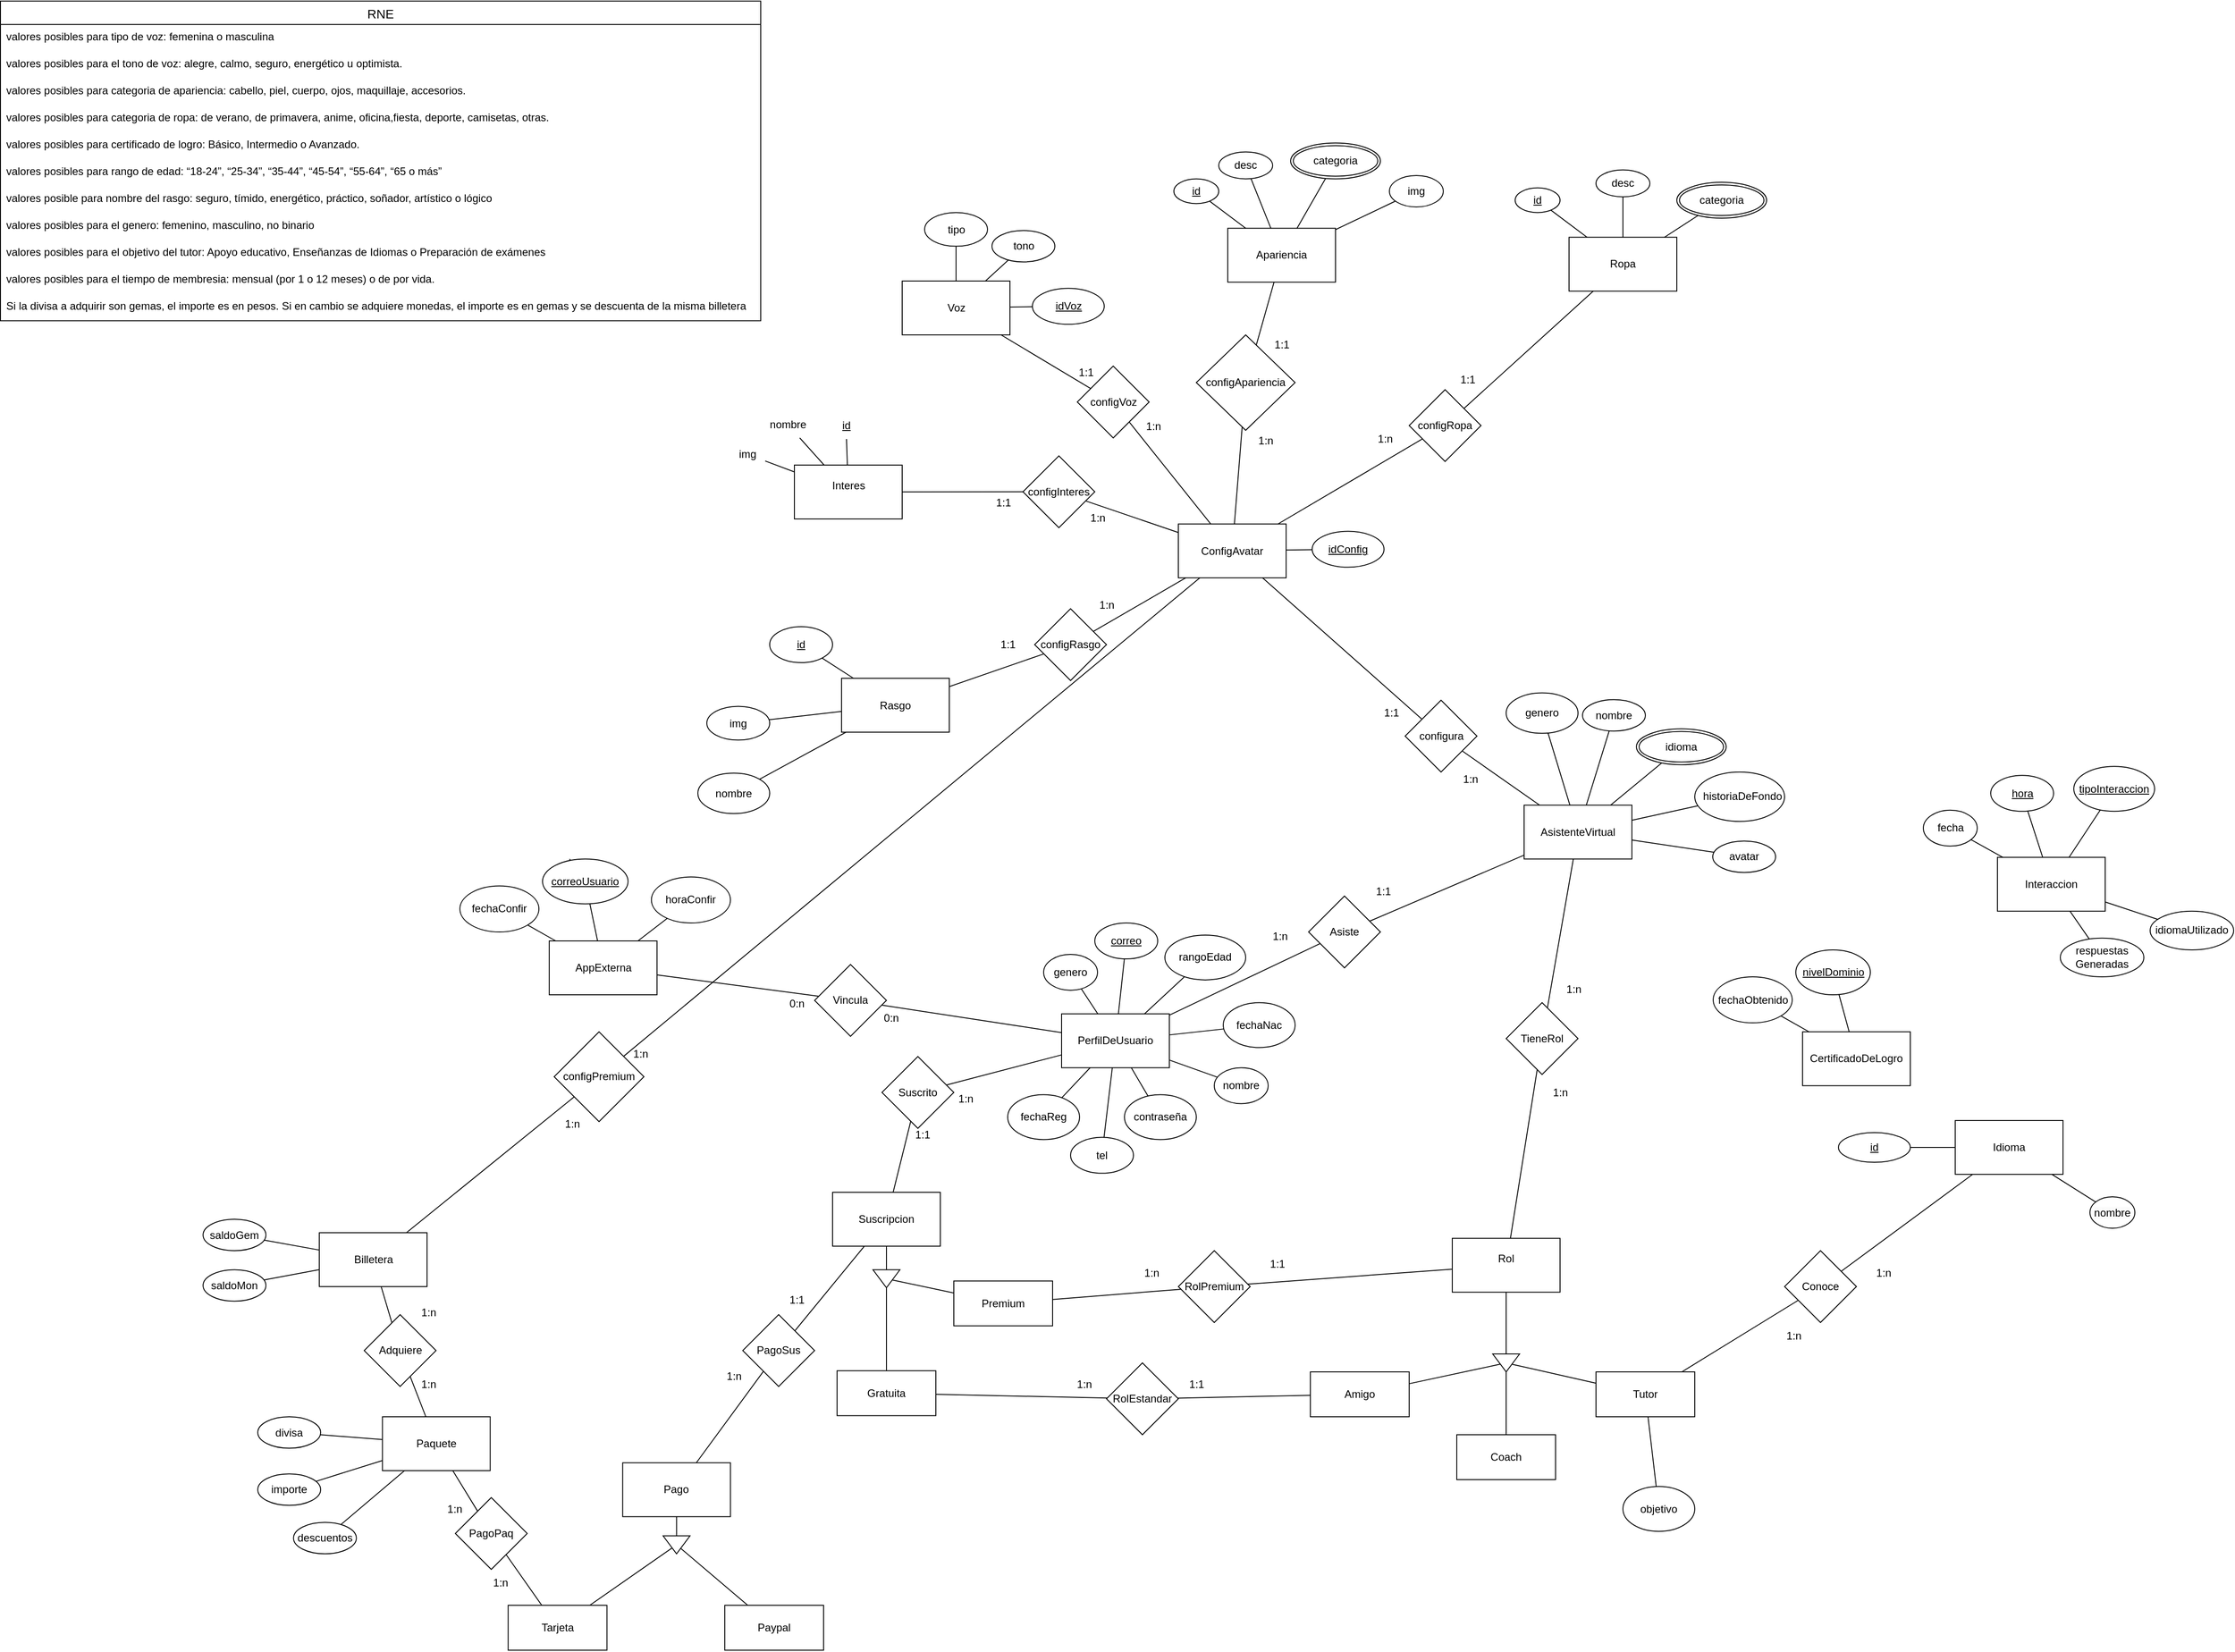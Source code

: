 <mxfile version="24.7.17">
  <diagram name="Page-1" id="PZSjXGrZAQiPclHjUj1C">
    <mxGraphModel dx="4280" dy="1192" grid="1" gridSize="10" guides="1" tooltips="1" connect="1" arrows="1" fold="1" page="1" pageScale="1" pageWidth="850" pageHeight="1100" math="0" shadow="0">
      <root>
        <mxCell id="0" />
        <mxCell id="1" parent="0" />
        <mxCell id="Rh4NYGwO05SISdUezt3Q-26" value="PerfilDeUsuario" style="rounded=0;whiteSpace=wrap;html=1;" parent="1" vertex="1">
          <mxGeometry x="-475" y="1251.25" width="120" height="60" as="geometry" />
        </mxCell>
        <mxCell id="Rh4NYGwO05SISdUezt3Q-31" value="nombre" style="ellipse;whiteSpace=wrap;html=1;" parent="1" vertex="1">
          <mxGeometry x="-305" y="1311.25" width="60" height="40" as="geometry" />
        </mxCell>
        <mxCell id="Rh4NYGwO05SISdUezt3Q-32" value="contraseña" style="ellipse;whiteSpace=wrap;html=1;" parent="1" vertex="1">
          <mxGeometry x="-405" y="1341.25" width="80" height="50" as="geometry" />
        </mxCell>
        <mxCell id="Rh4NYGwO05SISdUezt3Q-33" value="fechaNac" style="ellipse;whiteSpace=wrap;html=1;" parent="1" vertex="1">
          <mxGeometry x="-295" y="1238.75" width="80" height="50" as="geometry" />
        </mxCell>
        <mxCell id="Rh4NYGwO05SISdUezt3Q-39" style="rounded=0;orthogonalLoop=1;jettySize=auto;html=1;endArrow=none;endFill=0;" parent="1" source="Rh4NYGwO05SISdUezt3Q-34" target="Rh4NYGwO05SISdUezt3Q-26" edge="1">
          <mxGeometry relative="1" as="geometry" />
        </mxCell>
        <mxCell id="Rh4NYGwO05SISdUezt3Q-34" value="fechaReg" style="ellipse;whiteSpace=wrap;html=1;" parent="1" vertex="1">
          <mxGeometry x="-535" y="1341.25" width="80" height="50" as="geometry" />
        </mxCell>
        <mxCell id="Rh4NYGwO05SISdUezt3Q-35" value="rangoEdad" style="ellipse;whiteSpace=wrap;html=1;" parent="1" vertex="1">
          <mxGeometry x="-360" y="1163.44" width="90" height="50" as="geometry" />
        </mxCell>
        <mxCell id="Rh4NYGwO05SISdUezt3Q-36" value="genero" style="ellipse;whiteSpace=wrap;html=1;" parent="1" vertex="1">
          <mxGeometry x="-495" y="1185" width="60" height="40" as="geometry" />
        </mxCell>
        <mxCell id="Rh4NYGwO05SISdUezt3Q-37" value="tel" style="ellipse;whiteSpace=wrap;html=1;" parent="1" vertex="1">
          <mxGeometry x="-465" y="1388.75" width="70" height="40" as="geometry" />
        </mxCell>
        <mxCell id="Rh4NYGwO05SISdUezt3Q-41" style="rounded=0;orthogonalLoop=1;jettySize=auto;html=1;endArrow=none;endFill=0;" parent="1" source="Rh4NYGwO05SISdUezt3Q-132" target="Rh4NYGwO05SISdUezt3Q-26" edge="1">
          <mxGeometry relative="1" as="geometry" />
        </mxCell>
        <mxCell id="Rh4NYGwO05SISdUezt3Q-43" style="rounded=0;orthogonalLoop=1;jettySize=auto;html=1;endArrow=none;endFill=0;" parent="1" source="Rh4NYGwO05SISdUezt3Q-37" target="Rh4NYGwO05SISdUezt3Q-26" edge="1">
          <mxGeometry relative="1" as="geometry">
            <mxPoint x="-483" y="1209.25" as="sourcePoint" />
            <mxPoint x="-445" y="1263.25" as="targetPoint" />
          </mxGeometry>
        </mxCell>
        <mxCell id="Rh4NYGwO05SISdUezt3Q-44" style="rounded=0;orthogonalLoop=1;jettySize=auto;html=1;endArrow=none;endFill=0;" parent="1" source="Rh4NYGwO05SISdUezt3Q-36" target="Rh4NYGwO05SISdUezt3Q-26" edge="1">
          <mxGeometry relative="1" as="geometry">
            <mxPoint x="-345" y="1211.25" as="sourcePoint" />
            <mxPoint x="-435" y="1273.25" as="targetPoint" />
          </mxGeometry>
        </mxCell>
        <mxCell id="Rh4NYGwO05SISdUezt3Q-45" style="rounded=0;orthogonalLoop=1;jettySize=auto;html=1;endArrow=none;endFill=0;" parent="1" source="Rh4NYGwO05SISdUezt3Q-35" target="Rh4NYGwO05SISdUezt3Q-26" edge="1">
          <mxGeometry relative="1" as="geometry">
            <mxPoint x="-328" y="1214.25" as="sourcePoint" />
            <mxPoint x="-375" y="1261.25" as="targetPoint" />
          </mxGeometry>
        </mxCell>
        <mxCell id="Rh4NYGwO05SISdUezt3Q-46" style="rounded=0;orthogonalLoop=1;jettySize=auto;html=1;endArrow=none;endFill=0;" parent="1" source="Rh4NYGwO05SISdUezt3Q-26" target="Rh4NYGwO05SISdUezt3Q-33" edge="1">
          <mxGeometry relative="1" as="geometry">
            <mxPoint x="-318" y="1224.25" as="sourcePoint" />
            <mxPoint x="-365" y="1271.25" as="targetPoint" />
          </mxGeometry>
        </mxCell>
        <mxCell id="Rh4NYGwO05SISdUezt3Q-47" style="rounded=0;orthogonalLoop=1;jettySize=auto;html=1;endArrow=none;endFill=0;" parent="1" source="Rh4NYGwO05SISdUezt3Q-31" target="Rh4NYGwO05SISdUezt3Q-26" edge="1">
          <mxGeometry relative="1" as="geometry">
            <mxPoint x="-308" y="1234.25" as="sourcePoint" />
            <mxPoint x="-355" y="1281.25" as="targetPoint" />
          </mxGeometry>
        </mxCell>
        <mxCell id="Rh4NYGwO05SISdUezt3Q-48" style="rounded=0;orthogonalLoop=1;jettySize=auto;html=1;endArrow=none;endFill=0;" parent="1" source="Rh4NYGwO05SISdUezt3Q-26" target="Rh4NYGwO05SISdUezt3Q-32" edge="1">
          <mxGeometry relative="1" as="geometry">
            <mxPoint x="-298" y="1244.25" as="sourcePoint" />
            <mxPoint x="-345" y="1291.25" as="targetPoint" />
          </mxGeometry>
        </mxCell>
        <mxCell id="Rh4NYGwO05SISdUezt3Q-49" value="AsistenteVirtual" style="rounded=0;whiteSpace=wrap;html=1;" parent="1" vertex="1">
          <mxGeometry x="40" y="1018.75" width="120" height="60" as="geometry" />
        </mxCell>
        <mxCell id="Rh4NYGwO05SISdUezt3Q-50" value="nombre" style="ellipse;whiteSpace=wrap;html=1;" parent="1" vertex="1">
          <mxGeometry x="105" y="901.25" width="70" height="35" as="geometry" />
        </mxCell>
        <mxCell id="Rh4NYGwO05SISdUezt3Q-54" style="rounded=0;orthogonalLoop=1;jettySize=auto;html=1;endArrow=none;endFill=0;" parent="1" source="Rh4NYGwO05SISdUezt3Q-55" target="Rh4NYGwO05SISdUezt3Q-49" edge="1">
          <mxGeometry relative="1" as="geometry" />
        </mxCell>
        <mxCell id="Rh4NYGwO05SISdUezt3Q-55" value="avatar" style="ellipse;whiteSpace=wrap;html=1;" parent="1" vertex="1">
          <mxGeometry x="250" y="1058.75" width="70" height="35" as="geometry" />
        </mxCell>
        <mxCell id="Rh4NYGwO05SISdUezt3Q-56" value="&amp;nbsp; historiaDeFondo" style="ellipse;whiteSpace=wrap;html=1;" parent="1" vertex="1">
          <mxGeometry x="230" y="981.88" width="100" height="55" as="geometry" />
        </mxCell>
        <mxCell id="Rh4NYGwO05SISdUezt3Q-57" value="genero" style="ellipse;whiteSpace=wrap;html=1;" parent="1" vertex="1">
          <mxGeometry x="20" y="893.75" width="80" height="45" as="geometry" />
        </mxCell>
        <mxCell id="Rh4NYGwO05SISdUezt3Q-59" style="rounded=0;orthogonalLoop=1;jettySize=auto;html=1;endArrow=none;endFill=0;" parent="1" source="Rh4NYGwO05SISdUezt3Q-50" target="Rh4NYGwO05SISdUezt3Q-49" edge="1">
          <mxGeometry relative="1" as="geometry" />
        </mxCell>
        <mxCell id="Rh4NYGwO05SISdUezt3Q-61" style="rounded=0;orthogonalLoop=1;jettySize=auto;html=1;endArrow=none;endFill=0;" parent="1" source="Rh4NYGwO05SISdUezt3Q-57" target="Rh4NYGwO05SISdUezt3Q-49" edge="1">
          <mxGeometry relative="1" as="geometry">
            <mxPoint x="337" y="1044.25" as="sourcePoint" />
            <mxPoint x="375" y="1098.25" as="targetPoint" />
          </mxGeometry>
        </mxCell>
        <mxCell id="Rh4NYGwO05SISdUezt3Q-66" value="idioma" style="ellipse;shape=doubleEllipse;margin=3;whiteSpace=wrap;html=1;align=center;" parent="1" vertex="1">
          <mxGeometry x="165" y="933.75" width="100" height="40" as="geometry" />
        </mxCell>
        <mxCell id="Rh4NYGwO05SISdUezt3Q-68" style="rounded=0;orthogonalLoop=1;jettySize=auto;html=1;endArrow=none;endFill=0;" parent="1" source="Rh4NYGwO05SISdUezt3Q-66" target="Rh4NYGwO05SISdUezt3Q-49" edge="1">
          <mxGeometry relative="1" as="geometry">
            <mxPoint x="482" y="1039.25" as="sourcePoint" />
            <mxPoint x="435" y="1086.25" as="targetPoint" />
          </mxGeometry>
        </mxCell>
        <mxCell id="Rh4NYGwO05SISdUezt3Q-69" value="Idioma" style="rounded=0;whiteSpace=wrap;html=1;" parent="1" vertex="1">
          <mxGeometry x="520" y="1370" width="120" height="60" as="geometry" />
        </mxCell>
        <mxCell id="Rh4NYGwO05SISdUezt3Q-70" value="id" style="ellipse;whiteSpace=wrap;html=1;align=center;fontStyle=4;" parent="1" vertex="1">
          <mxGeometry x="390" y="1383.5" width="80" height="33" as="geometry" />
        </mxCell>
        <mxCell id="Rh4NYGwO05SISdUezt3Q-71" value="&lt;br&gt;&lt;span style=&quot;color: rgb(0, 0, 0); font-family: Helvetica; font-size: 12px; font-style: normal; font-variant-ligatures: normal; font-variant-caps: normal; font-weight: 400; letter-spacing: normal; orphans: 2; text-align: center; text-indent: 0px; text-transform: none; widows: 2; word-spacing: 0px; -webkit-text-stroke-width: 0px; white-space: normal; background-color: rgb(251, 251, 251); float: none; display: inline !important;&quot;&gt;nombre&lt;/span&gt;&lt;div&gt;&lt;br/&gt;&lt;/div&gt;" style="ellipse;whiteSpace=wrap;html=1;" parent="1" vertex="1">
          <mxGeometry x="670" y="1455" width="50" height="35" as="geometry" />
        </mxCell>
        <mxCell id="Rh4NYGwO05SISdUezt3Q-72" style="rounded=0;orthogonalLoop=1;jettySize=auto;html=1;endArrow=none;endFill=0;" parent="1" source="Rh4NYGwO05SISdUezt3Q-69" target="Rh4NYGwO05SISdUezt3Q-71" edge="1">
          <mxGeometry relative="1" as="geometry">
            <mxPoint x="445" y="1268" as="sourcePoint" />
            <mxPoint x="488" y="1284" as="targetPoint" />
          </mxGeometry>
        </mxCell>
        <mxCell id="Rh4NYGwO05SISdUezt3Q-73" style="rounded=0;orthogonalLoop=1;jettySize=auto;html=1;endArrow=none;endFill=0;" parent="1" source="Rh4NYGwO05SISdUezt3Q-70" target="Rh4NYGwO05SISdUezt3Q-69" edge="1">
          <mxGeometry relative="1" as="geometry">
            <mxPoint x="455" y="1278" as="sourcePoint" />
            <mxPoint x="498" y="1294" as="targetPoint" />
          </mxGeometry>
        </mxCell>
        <mxCell id="Rh4NYGwO05SISdUezt3Q-74" value="Voz" style="rounded=0;whiteSpace=wrap;html=1;" parent="1" vertex="1">
          <mxGeometry x="-652.5" y="435" width="120" height="60" as="geometry" />
        </mxCell>
        <mxCell id="Rh4NYGwO05SISdUezt3Q-75" value="tipo" style="ellipse;whiteSpace=wrap;html=1;" parent="1" vertex="1">
          <mxGeometry x="-627.5" y="358.75" width="70" height="37.5" as="geometry" />
        </mxCell>
        <mxCell id="Rh4NYGwO05SISdUezt3Q-78" value="tono" style="ellipse;whiteSpace=wrap;html=1;" parent="1" vertex="1">
          <mxGeometry x="-552.5" y="378.75" width="70" height="35" as="geometry" />
        </mxCell>
        <mxCell id="Rh4NYGwO05SISdUezt3Q-80" style="rounded=0;orthogonalLoop=1;jettySize=auto;html=1;endArrow=none;endFill=0;" parent="1" source="Rh4NYGwO05SISdUezt3Q-74" target="Rh4NYGwO05SISdUezt3Q-131" edge="1">
          <mxGeometry relative="1" as="geometry">
            <mxPoint x="-980.5" y="314.25" as="sourcePoint" />
            <mxPoint x="-487.385" y="460.265" as="targetPoint" />
          </mxGeometry>
        </mxCell>
        <mxCell id="Rh4NYGwO05SISdUezt3Q-83" style="rounded=0;orthogonalLoop=1;jettySize=auto;html=1;endArrow=none;endFill=0;" parent="1" source="Rh4NYGwO05SISdUezt3Q-78" target="Rh4NYGwO05SISdUezt3Q-74" edge="1">
          <mxGeometry relative="1" as="geometry">
            <mxPoint x="-602.5" y="534.25" as="sourcePoint" />
            <mxPoint x="-688.5" y="560.25" as="targetPoint" />
          </mxGeometry>
        </mxCell>
        <mxCell id="Rh4NYGwO05SISdUezt3Q-84" style="rounded=0;orthogonalLoop=1;jettySize=auto;html=1;endArrow=none;endFill=0;" parent="1" source="Rh4NYGwO05SISdUezt3Q-75" target="Rh4NYGwO05SISdUezt3Q-74" edge="1">
          <mxGeometry relative="1" as="geometry">
            <mxPoint x="-742.729" y="486.38" as="sourcePoint" />
            <mxPoint x="-678.5" y="570.25" as="targetPoint" />
          </mxGeometry>
        </mxCell>
        <mxCell id="Rh4NYGwO05SISdUezt3Q-123" value="Rasgo" style="rounded=0;whiteSpace=wrap;html=1;" parent="1" vertex="1">
          <mxGeometry x="-720" y="877.5" width="120" height="60" as="geometry" />
        </mxCell>
        <mxCell id="Rh4NYGwO05SISdUezt3Q-124" value="img" style="ellipse;whiteSpace=wrap;html=1;" parent="1" vertex="1">
          <mxGeometry x="-870" y="908.75" width="70" height="37.5" as="geometry" />
        </mxCell>
        <mxCell id="Rh4NYGwO05SISdUezt3Q-125" value="nombre" style="ellipse;whiteSpace=wrap;html=1;" parent="1" vertex="1">
          <mxGeometry x="-880" y="983.13" width="80" height="45" as="geometry" />
        </mxCell>
        <mxCell id="Rh4NYGwO05SISdUezt3Q-127" style="rounded=0;orthogonalLoop=1;jettySize=auto;html=1;endArrow=none;endFill=0;" parent="1" source="Rh4NYGwO05SISdUezt3Q-123" target="Rh4NYGwO05SISdUezt3Q-130" edge="1">
          <mxGeometry relative="1" as="geometry">
            <mxPoint x="-1078" y="735.5" as="sourcePoint" />
            <mxPoint x="-1115" y="798.5" as="targetPoint" />
          </mxGeometry>
        </mxCell>
        <mxCell id="Rh4NYGwO05SISdUezt3Q-128" style="rounded=0;orthogonalLoop=1;jettySize=auto;html=1;endArrow=none;endFill=0;" parent="1" source="Rh4NYGwO05SISdUezt3Q-125" target="Rh4NYGwO05SISdUezt3Q-123" edge="1">
          <mxGeometry relative="1" as="geometry">
            <mxPoint x="-763.875" y="976.712" as="sourcePoint" />
            <mxPoint x="-786" y="981.5" as="targetPoint" />
          </mxGeometry>
        </mxCell>
        <mxCell id="Rh4NYGwO05SISdUezt3Q-129" style="rounded=0;orthogonalLoop=1;jettySize=auto;html=1;endArrow=none;endFill=0;" parent="1" source="Rh4NYGwO05SISdUezt3Q-124" target="Rh4NYGwO05SISdUezt3Q-123" edge="1">
          <mxGeometry relative="1" as="geometry">
            <mxPoint x="-840.229" y="907.63" as="sourcePoint" />
            <mxPoint x="-776" y="991.5" as="targetPoint" />
          </mxGeometry>
        </mxCell>
        <mxCell id="Rh4NYGwO05SISdUezt3Q-130" value="id" style="ellipse;whiteSpace=wrap;html=1;align=center;fontStyle=4;" parent="1" vertex="1">
          <mxGeometry x="-800" y="820" width="70" height="40" as="geometry" />
        </mxCell>
        <mxCell id="Rh4NYGwO05SISdUezt3Q-131" value="idVoz" style="ellipse;whiteSpace=wrap;html=1;align=center;fontStyle=4;" parent="1" vertex="1">
          <mxGeometry x="-507.5" y="443.13" width="80" height="40" as="geometry" />
        </mxCell>
        <mxCell id="Rh4NYGwO05SISdUezt3Q-132" value="correo" style="ellipse;whiteSpace=wrap;html=1;align=center;fontStyle=4;" parent="1" vertex="1">
          <mxGeometry x="-438" y="1150" width="70" height="40" as="geometry" />
        </mxCell>
        <mxCell id="Rh4NYGwO05SISdUezt3Q-135" value="&lt;div&gt;Interes&lt;/div&gt;&lt;div&gt;&lt;br&gt;&lt;/div&gt;" style="rounded=0;whiteSpace=wrap;html=1;" parent="1" vertex="1">
          <mxGeometry x="-772.5" y="640" width="120" height="60" as="geometry" />
        </mxCell>
        <mxCell id="Rh4NYGwO05SISdUezt3Q-139" style="rounded=0;orthogonalLoop=1;jettySize=auto;html=1;endArrow=none;endFill=0;" parent="1" source="iMSRjZKiRuy87r06plXz-3" target="Rh4NYGwO05SISdUezt3Q-135" edge="1">
          <mxGeometry relative="1" as="geometry">
            <mxPoint x="-800.484" y="624.989" as="sourcePoint" />
            <mxPoint x="-811" y="766.5" as="targetPoint" />
          </mxGeometry>
        </mxCell>
        <mxCell id="Rh4NYGwO05SISdUezt3Q-140" style="rounded=0;orthogonalLoop=1;jettySize=auto;html=1;endArrow=none;endFill=0;" parent="1" source="iMSRjZKiRuy87r06plXz-4" target="Rh4NYGwO05SISdUezt3Q-135" edge="1">
          <mxGeometry relative="1" as="geometry">
            <mxPoint x="-803.468" y="694.363" as="sourcePoint" />
            <mxPoint x="-801" y="776.5" as="targetPoint" />
          </mxGeometry>
        </mxCell>
        <mxCell id="Rh4NYGwO05SISdUezt3Q-142" value="Apariencia" style="rounded=0;whiteSpace=wrap;html=1;" parent="1" vertex="1">
          <mxGeometry x="-290" y="376.25" width="120" height="60" as="geometry" />
        </mxCell>
        <mxCell id="Rh4NYGwO05SISdUezt3Q-143" value="img" style="ellipse;whiteSpace=wrap;html=1;" parent="1" vertex="1">
          <mxGeometry x="-110" y="317.5" width="60" height="35" as="geometry" />
        </mxCell>
        <mxCell id="Rh4NYGwO05SISdUezt3Q-144" value="desc" style="ellipse;whiteSpace=wrap;html=1;" parent="1" vertex="1">
          <mxGeometry x="-300" y="291.25" width="60" height="30" as="geometry" />
        </mxCell>
        <mxCell id="Rh4NYGwO05SISdUezt3Q-145" style="rounded=0;orthogonalLoop=1;jettySize=auto;html=1;endArrow=none;endFill=0;" parent="1" source="Rh4NYGwO05SISdUezt3Q-142" target="Rh4NYGwO05SISdUezt3Q-148" edge="1">
          <mxGeometry relative="1" as="geometry">
            <mxPoint x="-648" y="224.25" as="sourcePoint" />
            <mxPoint x="-685" y="287.25" as="targetPoint" />
          </mxGeometry>
        </mxCell>
        <mxCell id="Rh4NYGwO05SISdUezt3Q-146" style="rounded=0;orthogonalLoop=1;jettySize=auto;html=1;endArrow=none;endFill=0;" parent="1" source="Rh4NYGwO05SISdUezt3Q-144" target="Rh4NYGwO05SISdUezt3Q-142" edge="1">
          <mxGeometry relative="1" as="geometry">
            <mxPoint x="-270" y="444.25" as="sourcePoint" />
            <mxPoint x="-356" y="470.25" as="targetPoint" />
          </mxGeometry>
        </mxCell>
        <mxCell id="Rh4NYGwO05SISdUezt3Q-147" style="rounded=0;orthogonalLoop=1;jettySize=auto;html=1;endArrow=none;endFill=0;" parent="1" source="Rh4NYGwO05SISdUezt3Q-143" target="Rh4NYGwO05SISdUezt3Q-142" edge="1">
          <mxGeometry relative="1" as="geometry">
            <mxPoint x="-410.229" y="396.38" as="sourcePoint" />
            <mxPoint x="-346" y="480.25" as="targetPoint" />
          </mxGeometry>
        </mxCell>
        <mxCell id="Rh4NYGwO05SISdUezt3Q-148" value="id" style="ellipse;whiteSpace=wrap;html=1;align=center;fontStyle=4;" parent="1" vertex="1">
          <mxGeometry x="-350" y="321.25" width="50" height="27.5" as="geometry" />
        </mxCell>
        <mxCell id="Rh4NYGwO05SISdUezt3Q-149" value="categoria" style="ellipse;shape=doubleEllipse;margin=3;whiteSpace=wrap;html=1;align=center;" parent="1" vertex="1">
          <mxGeometry x="-220" y="281.25" width="100" height="40" as="geometry" />
        </mxCell>
        <mxCell id="Rh4NYGwO05SISdUezt3Q-150" style="rounded=0;orthogonalLoop=1;jettySize=auto;html=1;endArrow=none;endFill=0;" parent="1" source="Rh4NYGwO05SISdUezt3Q-149" target="Rh4NYGwO05SISdUezt3Q-142" edge="1">
          <mxGeometry relative="1" as="geometry">
            <mxPoint x="-302" y="302.25" as="sourcePoint" />
            <mxPoint x="-241" y="386.25" as="targetPoint" />
          </mxGeometry>
        </mxCell>
        <mxCell id="Rh4NYGwO05SISdUezt3Q-151" value="Ropa" style="rounded=0;whiteSpace=wrap;html=1;" parent="1" vertex="1">
          <mxGeometry x="90" y="386.25" width="120" height="60" as="geometry" />
        </mxCell>
        <mxCell id="Rh4NYGwO05SISdUezt3Q-153" value="desc" style="ellipse;whiteSpace=wrap;html=1;" parent="1" vertex="1">
          <mxGeometry x="120" y="311.25" width="60" height="30" as="geometry" />
        </mxCell>
        <mxCell id="Rh4NYGwO05SISdUezt3Q-154" style="rounded=0;orthogonalLoop=1;jettySize=auto;html=1;endArrow=none;endFill=0;" parent="1" source="Rh4NYGwO05SISdUezt3Q-151" target="Rh4NYGwO05SISdUezt3Q-157" edge="1">
          <mxGeometry relative="1" as="geometry">
            <mxPoint x="-268" y="234.25" as="sourcePoint" />
            <mxPoint x="-305" y="297.25" as="targetPoint" />
          </mxGeometry>
        </mxCell>
        <mxCell id="Rh4NYGwO05SISdUezt3Q-155" style="rounded=0;orthogonalLoop=1;jettySize=auto;html=1;endArrow=none;endFill=0;" parent="1" source="Rh4NYGwO05SISdUezt3Q-153" target="Rh4NYGwO05SISdUezt3Q-151" edge="1">
          <mxGeometry relative="1" as="geometry">
            <mxPoint x="110" y="454.25" as="sourcePoint" />
            <mxPoint x="24" y="480.25" as="targetPoint" />
          </mxGeometry>
        </mxCell>
        <mxCell id="Rh4NYGwO05SISdUezt3Q-157" value="id" style="ellipse;whiteSpace=wrap;html=1;align=center;fontStyle=4;" parent="1" vertex="1">
          <mxGeometry x="30" y="331.25" width="50" height="27.5" as="geometry" />
        </mxCell>
        <mxCell id="Rh4NYGwO05SISdUezt3Q-158" value="categoria" style="ellipse;shape=doubleEllipse;margin=3;whiteSpace=wrap;html=1;align=center;" parent="1" vertex="1">
          <mxGeometry x="210" y="325" width="100" height="40" as="geometry" />
        </mxCell>
        <mxCell id="Rh4NYGwO05SISdUezt3Q-159" style="rounded=0;orthogonalLoop=1;jettySize=auto;html=1;endArrow=none;endFill=0;" parent="1" source="Rh4NYGwO05SISdUezt3Q-158" target="Rh4NYGwO05SISdUezt3Q-151" edge="1">
          <mxGeometry relative="1" as="geometry">
            <mxPoint x="78" y="312.25" as="sourcePoint" />
            <mxPoint x="139" y="396.25" as="targetPoint" />
          </mxGeometry>
        </mxCell>
        <mxCell id="3TIy69d771nKiDWh88w1-1" value="Asiste" style="rhombus;whiteSpace=wrap;html=1;" parent="1" vertex="1">
          <mxGeometry x="-200" y="1120" width="80" height="80" as="geometry" />
        </mxCell>
        <mxCell id="3TIy69d771nKiDWh88w1-4" style="rounded=0;orthogonalLoop=1;jettySize=auto;html=1;endArrow=none;endFill=0;" parent="1" source="3TIy69d771nKiDWh88w1-1" target="Rh4NYGwO05SISdUezt3Q-49" edge="1">
          <mxGeometry relative="1" as="geometry">
            <mxPoint x="270" y="1008" as="sourcePoint" />
            <mxPoint x="170" y="1040" as="targetPoint" />
          </mxGeometry>
        </mxCell>
        <mxCell id="3TIy69d771nKiDWh88w1-28" style="rounded=0;orthogonalLoop=1;jettySize=auto;html=1;endArrow=none;endFill=0;" parent="1" source="Rh4NYGwO05SISdUezt3Q-135" target="iMSRjZKiRuy87r06plXz-2" edge="1">
          <mxGeometry relative="1" as="geometry">
            <mxPoint x="-790.001" y="490" as="sourcePoint" />
            <mxPoint x="-714.481" y="612.998" as="targetPoint" />
          </mxGeometry>
        </mxCell>
        <mxCell id="3TIy69d771nKiDWh88w1-51" value="ConfigAvatar" style="rounded=0;whiteSpace=wrap;html=1;" parent="1" vertex="1">
          <mxGeometry x="-345" y="705.62" width="120" height="60" as="geometry" />
        </mxCell>
        <mxCell id="3TIy69d771nKiDWh88w1-54" style="rounded=0;orthogonalLoop=1;jettySize=auto;html=1;endArrow=none;endFill=0;" parent="1" source="3TIy69d771nKiDWh88w1-51" target="3TIy69d771nKiDWh88w1-57" edge="1">
          <mxGeometry relative="1" as="geometry">
            <mxPoint x="-673" y="584.87" as="sourcePoint" />
            <mxPoint x="-179.885" y="730.885" as="targetPoint" />
          </mxGeometry>
        </mxCell>
        <mxCell id="3TIy69d771nKiDWh88w1-57" value="idConfig" style="ellipse;whiteSpace=wrap;html=1;align=center;fontStyle=4;" parent="1" vertex="1">
          <mxGeometry x="-196" y="713.75" width="80" height="40" as="geometry" />
        </mxCell>
        <mxCell id="3TIy69d771nKiDWh88w1-58" value="configRasgo" style="rhombus;whiteSpace=wrap;html=1;" parent="1" vertex="1">
          <mxGeometry x="-505" y="800" width="80" height="80" as="geometry" />
        </mxCell>
        <mxCell id="3TIy69d771nKiDWh88w1-59" style="rounded=0;orthogonalLoop=1;jettySize=auto;html=1;endArrow=none;endFill=0;" parent="1" source="3TIy69d771nKiDWh88w1-58" target="Rh4NYGwO05SISdUezt3Q-123" edge="1">
          <mxGeometry relative="1" as="geometry">
            <mxPoint x="-515" y="788" as="sourcePoint" />
            <mxPoint x="-625" y="832" as="targetPoint" />
          </mxGeometry>
        </mxCell>
        <mxCell id="3TIy69d771nKiDWh88w1-60" style="rounded=0;orthogonalLoop=1;jettySize=auto;html=1;endArrow=none;endFill=0;" parent="1" source="3TIy69d771nKiDWh88w1-51" target="3TIy69d771nKiDWh88w1-58" edge="1">
          <mxGeometry relative="1" as="geometry">
            <mxPoint x="-305" y="839" as="sourcePoint" />
            <mxPoint x="-605" y="830" as="targetPoint" />
          </mxGeometry>
        </mxCell>
        <mxCell id="3TIy69d771nKiDWh88w1-61" value="1:1" style="text;html=1;align=center;verticalAlign=middle;whiteSpace=wrap;rounded=0;" parent="1" vertex="1">
          <mxGeometry x="-557.5" y="824.37" width="45" height="31.25" as="geometry" />
        </mxCell>
        <mxCell id="3TIy69d771nKiDWh88w1-62" value="1:n" style="text;html=1;align=center;verticalAlign=middle;whiteSpace=wrap;rounded=0;" parent="1" vertex="1">
          <mxGeometry x="-447" y="780" width="45" height="31.25" as="geometry" />
        </mxCell>
        <mxCell id="3TIy69d771nKiDWh88w1-63" value="configInteres" style="rhombus;whiteSpace=wrap;html=1;" parent="1" vertex="1">
          <mxGeometry x="-518" y="629.75" width="80" height="80" as="geometry" />
        </mxCell>
        <mxCell id="3TIy69d771nKiDWh88w1-64" style="rounded=0;orthogonalLoop=1;jettySize=auto;html=1;endArrow=none;endFill=0;" parent="1" source="3TIy69d771nKiDWh88w1-63" target="Rh4NYGwO05SISdUezt3Q-135" edge="1">
          <mxGeometry relative="1" as="geometry">
            <mxPoint x="-528" y="617.75" as="sourcePoint" />
            <mxPoint x="-613" y="716" as="targetPoint" />
          </mxGeometry>
        </mxCell>
        <mxCell id="3TIy69d771nKiDWh88w1-65" style="rounded=0;orthogonalLoop=1;jettySize=auto;html=1;endArrow=none;endFill=0;" parent="1" source="3TIy69d771nKiDWh88w1-51" target="3TIy69d771nKiDWh88w1-63" edge="1">
          <mxGeometry relative="1" as="geometry">
            <mxPoint x="-350" y="595" as="sourcePoint" />
            <mxPoint x="-618" y="659.75" as="targetPoint" />
          </mxGeometry>
        </mxCell>
        <mxCell id="3TIy69d771nKiDWh88w1-66" value="1:1" style="text;html=1;align=center;verticalAlign=middle;whiteSpace=wrap;rounded=0;" parent="1" vertex="1">
          <mxGeometry x="-562.5" y="666.63" width="45" height="31.25" as="geometry" />
        </mxCell>
        <mxCell id="3TIy69d771nKiDWh88w1-67" value="1:n" style="text;html=1;align=center;verticalAlign=middle;whiteSpace=wrap;rounded=0;" parent="1" vertex="1">
          <mxGeometry x="-457.5" y="683.75" width="45" height="31.25" as="geometry" />
        </mxCell>
        <mxCell id="3TIy69d771nKiDWh88w1-68" value="configVoz" style="rhombus;whiteSpace=wrap;html=1;" parent="1" vertex="1">
          <mxGeometry x="-457.5" y="529.75" width="80" height="80" as="geometry" />
        </mxCell>
        <mxCell id="3TIy69d771nKiDWh88w1-69" style="rounded=0;orthogonalLoop=1;jettySize=auto;html=1;endArrow=none;endFill=0;" parent="1" source="3TIy69d771nKiDWh88w1-68" target="Rh4NYGwO05SISdUezt3Q-74" edge="1">
          <mxGeometry relative="1" as="geometry">
            <mxPoint x="-467.5" y="517.75" as="sourcePoint" />
            <mxPoint x="-552.5" y="616" as="targetPoint" />
          </mxGeometry>
        </mxCell>
        <mxCell id="3TIy69d771nKiDWh88w1-70" style="rounded=0;orthogonalLoop=1;jettySize=auto;html=1;endArrow=none;endFill=0;" parent="1" source="3TIy69d771nKiDWh88w1-51" target="3TIy69d771nKiDWh88w1-68" edge="1">
          <mxGeometry relative="1" as="geometry">
            <mxPoint x="-289.5" y="495" as="sourcePoint" />
            <mxPoint x="-557.5" y="559.75" as="targetPoint" />
          </mxGeometry>
        </mxCell>
        <mxCell id="3TIy69d771nKiDWh88w1-71" value="1:1" style="text;html=1;align=center;verticalAlign=middle;whiteSpace=wrap;rounded=0;" parent="1" vertex="1">
          <mxGeometry x="-470" y="521.25" width="45" height="31.25" as="geometry" />
        </mxCell>
        <mxCell id="3TIy69d771nKiDWh88w1-72" value="1:n" style="text;html=1;align=center;verticalAlign=middle;whiteSpace=wrap;rounded=0;" parent="1" vertex="1">
          <mxGeometry x="-395" y="581.75" width="45" height="31.25" as="geometry" />
        </mxCell>
        <mxCell id="3TIy69d771nKiDWh88w1-73" value="configApariencia" style="rhombus;whiteSpace=wrap;html=1;" parent="1" vertex="1">
          <mxGeometry x="-325" y="495" width="110" height="106.25" as="geometry" />
        </mxCell>
        <mxCell id="3TIy69d771nKiDWh88w1-74" style="rounded=0;orthogonalLoop=1;jettySize=auto;html=1;endArrow=none;endFill=0;" parent="1" source="3TIy69d771nKiDWh88w1-73" target="3TIy69d771nKiDWh88w1-51" edge="1">
          <mxGeometry relative="1" as="geometry">
            <mxPoint x="-228" y="517.75" as="sourcePoint" />
            <mxPoint x="-313" y="616" as="targetPoint" />
          </mxGeometry>
        </mxCell>
        <mxCell id="3TIy69d771nKiDWh88w1-75" style="rounded=0;orthogonalLoop=1;jettySize=auto;html=1;endArrow=none;endFill=0;" parent="1" source="Rh4NYGwO05SISdUezt3Q-142" target="3TIy69d771nKiDWh88w1-73" edge="1">
          <mxGeometry relative="1" as="geometry">
            <mxPoint x="-50" y="495" as="sourcePoint" />
            <mxPoint x="-318" y="559.75" as="targetPoint" />
          </mxGeometry>
        </mxCell>
        <mxCell id="3TIy69d771nKiDWh88w1-76" value="1:1" style="text;html=1;align=center;verticalAlign=middle;whiteSpace=wrap;rounded=0;" parent="1" vertex="1">
          <mxGeometry x="-252.5" y="490" width="45" height="31.25" as="geometry" />
        </mxCell>
        <mxCell id="3TIy69d771nKiDWh88w1-77" value="1:n" style="text;html=1;align=center;verticalAlign=middle;whiteSpace=wrap;rounded=0;" parent="1" vertex="1">
          <mxGeometry x="-270" y="596.88" width="45" height="31.25" as="geometry" />
        </mxCell>
        <mxCell id="3TIy69d771nKiDWh88w1-78" value="configRopa" style="rhombus;whiteSpace=wrap;html=1;" parent="1" vertex="1">
          <mxGeometry x="-88" y="556" width="80" height="80" as="geometry" />
        </mxCell>
        <mxCell id="3TIy69d771nKiDWh88w1-79" style="rounded=0;orthogonalLoop=1;jettySize=auto;html=1;endArrow=none;endFill=0;" parent="1" source="3TIy69d771nKiDWh88w1-78" target="3TIy69d771nKiDWh88w1-51" edge="1">
          <mxGeometry relative="1" as="geometry">
            <mxPoint x="-98" y="544" as="sourcePoint" />
            <mxPoint x="-183" y="642.25" as="targetPoint" />
          </mxGeometry>
        </mxCell>
        <mxCell id="3TIy69d771nKiDWh88w1-80" style="rounded=0;orthogonalLoop=1;jettySize=auto;html=1;endArrow=none;endFill=0;" parent="1" source="Rh4NYGwO05SISdUezt3Q-151" target="3TIy69d771nKiDWh88w1-78" edge="1">
          <mxGeometry relative="1" as="geometry">
            <mxPoint x="80" y="521.25" as="sourcePoint" />
            <mxPoint x="-188" y="586" as="targetPoint" />
          </mxGeometry>
        </mxCell>
        <mxCell id="3TIy69d771nKiDWh88w1-81" value="1:1" style="text;html=1;align=center;verticalAlign=middle;whiteSpace=wrap;rounded=0;" parent="1" vertex="1">
          <mxGeometry x="-45" y="529.75" width="45" height="31.25" as="geometry" />
        </mxCell>
        <mxCell id="3TIy69d771nKiDWh88w1-82" value="1:n" style="text;html=1;align=center;verticalAlign=middle;whiteSpace=wrap;rounded=0;" parent="1" vertex="1">
          <mxGeometry x="-137.5" y="595" width="45" height="31.25" as="geometry" />
        </mxCell>
        <mxCell id="3TIy69d771nKiDWh88w1-84" value="configura" style="rhombus;whiteSpace=wrap;html=1;" parent="1" vertex="1">
          <mxGeometry x="-92.5" y="901.88" width="80" height="80" as="geometry" />
        </mxCell>
        <mxCell id="3TIy69d771nKiDWh88w1-85" style="rounded=0;orthogonalLoop=1;jettySize=auto;html=1;endArrow=none;endFill=0;" parent="1" source="3TIy69d771nKiDWh88w1-84" target="3TIy69d771nKiDWh88w1-51" edge="1">
          <mxGeometry relative="1" as="geometry">
            <mxPoint x="-145.622" y="912.622" as="sourcePoint" />
            <mxPoint x="-383" y="982.5" as="targetPoint" />
          </mxGeometry>
        </mxCell>
        <mxCell id="3TIy69d771nKiDWh88w1-86" style="rounded=0;orthogonalLoop=1;jettySize=auto;html=1;endArrow=none;endFill=0;" parent="1" source="Rh4NYGwO05SISdUezt3Q-49" target="3TIy69d771nKiDWh88w1-84" edge="1">
          <mxGeometry relative="1" as="geometry">
            <mxPoint x="-100" y="780.25" as="sourcePoint" />
            <mxPoint x="-368" y="845" as="targetPoint" />
          </mxGeometry>
        </mxCell>
        <mxCell id="xpJBkuAklqcqO7udE7nf-1" value="Rol&lt;div&gt;&lt;br&gt;&lt;/div&gt;" style="rounded=0;whiteSpace=wrap;html=1;" parent="1" vertex="1">
          <mxGeometry x="-40" y="1501.25" width="120" height="60" as="geometry" />
        </mxCell>
        <mxCell id="xpJBkuAklqcqO7udE7nf-5" value="Amigo" style="html=1;whiteSpace=wrap;" parent="1" vertex="1">
          <mxGeometry x="-198" y="1650" width="110" height="50" as="geometry" />
        </mxCell>
        <mxCell id="xpJBkuAklqcqO7udE7nf-7" value="Tutor" style="html=1;whiteSpace=wrap;" parent="1" vertex="1">
          <mxGeometry x="120" y="1650" width="110" height="50" as="geometry" />
        </mxCell>
        <mxCell id="xpJBkuAklqcqO7udE7nf-9" value="Coach" style="html=1;whiteSpace=wrap;" parent="1" vertex="1">
          <mxGeometry x="-35" y="1720" width="110" height="50" as="geometry" />
        </mxCell>
        <mxCell id="xpJBkuAklqcqO7udE7nf-10" value="TieneRol" style="rhombus;whiteSpace=wrap;html=1;" parent="1" vertex="1">
          <mxGeometry x="20" y="1238.75" width="80" height="80" as="geometry" />
        </mxCell>
        <mxCell id="xpJBkuAklqcqO7udE7nf-13" style="rounded=0;orthogonalLoop=1;jettySize=auto;html=1;endArrow=none;endFill=0;" parent="1" source="Rh4NYGwO05SISdUezt3Q-56" target="Rh4NYGwO05SISdUezt3Q-49" edge="1">
          <mxGeometry relative="1" as="geometry">
            <mxPoint x="-53" y="1099" as="sourcePoint" />
            <mxPoint x="50" y="1073" as="targetPoint" />
          </mxGeometry>
        </mxCell>
        <mxCell id="xpJBkuAklqcqO7udE7nf-15" style="rounded=0;orthogonalLoop=1;jettySize=auto;html=1;endArrow=none;endFill=0;" parent="1" source="xpJBkuAklqcqO7udE7nf-10" target="Rh4NYGwO05SISdUezt3Q-49" edge="1">
          <mxGeometry relative="1" as="geometry">
            <mxPoint x="-43" y="1109" as="sourcePoint" />
            <mxPoint x="60" y="1083" as="targetPoint" />
          </mxGeometry>
        </mxCell>
        <mxCell id="xpJBkuAklqcqO7udE7nf-16" style="rounded=0;orthogonalLoop=1;jettySize=auto;html=1;endArrow=none;endFill=0;" parent="1" source="xpJBkuAklqcqO7udE7nf-1" target="xpJBkuAklqcqO7udE7nf-10" edge="1">
          <mxGeometry relative="1" as="geometry">
            <mxPoint x="-233" y="1320.25" as="sourcePoint" />
            <mxPoint x="-130" y="1294.25" as="targetPoint" />
          </mxGeometry>
        </mxCell>
        <mxCell id="xpJBkuAklqcqO7udE7nf-24" value="&lt;div&gt;Suscripcion&lt;/div&gt;" style="rounded=0;whiteSpace=wrap;html=1;" parent="1" vertex="1">
          <mxGeometry x="-730" y="1450" width="120" height="60" as="geometry" />
        </mxCell>
        <mxCell id="xpJBkuAklqcqO7udE7nf-32" value="Premium" style="html=1;whiteSpace=wrap;" parent="1" vertex="1">
          <mxGeometry x="-595" y="1548.75" width="110" height="50" as="geometry" />
        </mxCell>
        <mxCell id="xpJBkuAklqcqO7udE7nf-34" value="Gratuita" style="html=1;whiteSpace=wrap;" parent="1" vertex="1">
          <mxGeometry x="-725" y="1648.75" width="110" height="50" as="geometry" />
        </mxCell>
        <mxCell id="xpJBkuAklqcqO7udE7nf-35" value="&lt;div&gt;Pago&lt;/div&gt;" style="rounded=0;whiteSpace=wrap;html=1;" parent="1" vertex="1">
          <mxGeometry x="-963.7" y="1751.25" width="120" height="60" as="geometry" />
        </mxCell>
        <mxCell id="xpJBkuAklqcqO7udE7nf-36" value="&lt;div&gt;Billetera&lt;/div&gt;" style="rounded=0;whiteSpace=wrap;html=1;" parent="1" vertex="1">
          <mxGeometry x="-1301.5" y="1495" width="120" height="60" as="geometry" />
        </mxCell>
        <mxCell id="xpJBkuAklqcqO7udE7nf-37" value="saldoGem" style="ellipse;whiteSpace=wrap;html=1;" parent="1" vertex="1">
          <mxGeometry x="-1430.9" y="1480" width="70" height="35" as="geometry" />
        </mxCell>
        <mxCell id="xpJBkuAklqcqO7udE7nf-38" style="rounded=0;orthogonalLoop=1;jettySize=auto;html=1;endArrow=none;endFill=0;" parent="1" source="xpJBkuAklqcqO7udE7nf-37" target="xpJBkuAklqcqO7udE7nf-36" edge="1">
          <mxGeometry relative="1" as="geometry">
            <mxPoint x="-1295.9" y="1625.5" as="sourcePoint" />
            <mxPoint x="-1342.096" y="1525" as="targetPoint" />
          </mxGeometry>
        </mxCell>
        <mxCell id="xpJBkuAklqcqO7udE7nf-39" value="saldoMon" style="ellipse;whiteSpace=wrap;html=1;" parent="1" vertex="1">
          <mxGeometry x="-1430.9" y="1536.25" width="70" height="35" as="geometry" />
        </mxCell>
        <mxCell id="xpJBkuAklqcqO7udE7nf-40" style="rounded=0;orthogonalLoop=1;jettySize=auto;html=1;endArrow=none;endFill=0;" parent="1" source="xpJBkuAklqcqO7udE7nf-39" target="xpJBkuAklqcqO7udE7nf-36" edge="1">
          <mxGeometry relative="1" as="geometry">
            <mxPoint x="-1255.3" y="1676.75" as="sourcePoint" />
            <mxPoint x="-1301.496" y="1576.25" as="targetPoint" />
          </mxGeometry>
        </mxCell>
        <mxCell id="xpJBkuAklqcqO7udE7nf-42" value="Paypal" style="html=1;whiteSpace=wrap;" parent="1" vertex="1">
          <mxGeometry x="-850.0" y="1910" width="110" height="50" as="geometry" />
        </mxCell>
        <mxCell id="xpJBkuAklqcqO7udE7nf-44" value="Tarjeta" style="html=1;whiteSpace=wrap;" parent="1" vertex="1">
          <mxGeometry x="-1091.2" y="1910" width="110" height="50" as="geometry" />
        </mxCell>
        <mxCell id="xpJBkuAklqcqO7udE7nf-49" value="Adquiere" style="rhombus;whiteSpace=wrap;html=1;" parent="1" vertex="1">
          <mxGeometry x="-1251.5" y="1586.25" width="80" height="80" as="geometry" />
        </mxCell>
        <mxCell id="xpJBkuAklqcqO7udE7nf-50" style="rounded=0;orthogonalLoop=1;jettySize=auto;html=1;endArrow=none;endFill=0;" parent="1" source="xpJBkuAklqcqO7udE7nf-49" target="xpJBkuAklqcqO7udE7nf-36" edge="1">
          <mxGeometry relative="1" as="geometry">
            <mxPoint x="-1254.7" y="1525" as="sourcePoint" />
            <mxPoint x="-1096.7" y="1495" as="targetPoint" />
          </mxGeometry>
        </mxCell>
        <mxCell id="xpJBkuAklqcqO7udE7nf-51" style="rounded=0;orthogonalLoop=1;jettySize=auto;html=1;endArrow=none;endFill=0;" parent="1" source="xpJBkuAklqcqO7udE7nf-52" target="xpJBkuAklqcqO7udE7nf-49" edge="1">
          <mxGeometry relative="1" as="geometry">
            <mxPoint x="-1002.7" y="1716" as="sourcePoint" />
            <mxPoint x="-1141.7" y="1509" as="targetPoint" />
          </mxGeometry>
        </mxCell>
        <mxCell id="xpJBkuAklqcqO7udE7nf-52" value="&lt;div&gt;Paquete&lt;/div&gt;" style="rounded=0;whiteSpace=wrap;html=1;" parent="1" vertex="1">
          <mxGeometry x="-1231.2" y="1700" width="120" height="60" as="geometry" />
        </mxCell>
        <mxCell id="xpJBkuAklqcqO7udE7nf-53" value="PagoPaq" style="rhombus;whiteSpace=wrap;html=1;" parent="1" vertex="1">
          <mxGeometry x="-1150" y="1790" width="80" height="80" as="geometry" />
        </mxCell>
        <mxCell id="xpJBkuAklqcqO7udE7nf-54" style="rounded=0;orthogonalLoop=1;jettySize=auto;html=1;endArrow=none;endFill=0;" parent="1" source="xpJBkuAklqcqO7udE7nf-53" target="xpJBkuAklqcqO7udE7nf-52" edge="1">
          <mxGeometry relative="1" as="geometry">
            <mxPoint x="-1034.7" y="1479.75" as="sourcePoint" />
            <mxPoint x="-1012.2" y="1521.25" as="targetPoint" />
          </mxGeometry>
        </mxCell>
        <mxCell id="xpJBkuAklqcqO7udE7nf-55" style="rounded=0;orthogonalLoop=1;jettySize=auto;html=1;endArrow=none;endFill=0;" parent="1" source="xpJBkuAklqcqO7udE7nf-44" target="xpJBkuAklqcqO7udE7nf-53" edge="1">
          <mxGeometry relative="1" as="geometry">
            <mxPoint x="-963.2" y="1655" as="sourcePoint" />
            <mxPoint x="-921.7" y="1463.75" as="targetPoint" />
          </mxGeometry>
        </mxCell>
        <mxCell id="xpJBkuAklqcqO7udE7nf-56" value="PagoSus" style="rhombus;whiteSpace=wrap;html=1;" parent="1" vertex="1">
          <mxGeometry x="-830" y="1586.25" width="80" height="80" as="geometry" />
        </mxCell>
        <mxCell id="xpJBkuAklqcqO7udE7nf-57" style="rounded=0;orthogonalLoop=1;jettySize=auto;html=1;endArrow=none;endFill=0;" parent="1" source="xpJBkuAklqcqO7udE7nf-56" target="xpJBkuAklqcqO7udE7nf-24" edge="1">
          <mxGeometry relative="1" as="geometry">
            <mxPoint x="-958.5" y="1534.75" as="sourcePoint" />
            <mxPoint x="-936" y="1565" as="targetPoint" />
          </mxGeometry>
        </mxCell>
        <mxCell id="xpJBkuAklqcqO7udE7nf-58" style="rounded=0;orthogonalLoop=1;jettySize=auto;html=1;endArrow=none;endFill=0;" parent="1" source="xpJBkuAklqcqO7udE7nf-35" target="xpJBkuAklqcqO7udE7nf-56" edge="1">
          <mxGeometry relative="1" as="geometry">
            <mxPoint x="-960.303" y="1996" as="sourcePoint" />
            <mxPoint x="-841.4" y="1442.5" as="targetPoint" />
          </mxGeometry>
        </mxCell>
        <mxCell id="xpJBkuAklqcqO7udE7nf-59" style="rounded=0;orthogonalLoop=1;jettySize=auto;html=1;endArrow=none;endFill=0;" parent="1" source="3TIy69d771nKiDWh88w1-1" target="Rh4NYGwO05SISdUezt3Q-26" edge="1">
          <mxGeometry relative="1" as="geometry">
            <mxPoint x="-163" y="1053" as="sourcePoint" />
            <mxPoint x="50" y="1058" as="targetPoint" />
          </mxGeometry>
        </mxCell>
        <mxCell id="xpJBkuAklqcqO7udE7nf-60" value="Suscrito" style="rhombus;whiteSpace=wrap;html=1;" parent="1" vertex="1">
          <mxGeometry x="-675" y="1298.75" width="80" height="80" as="geometry" />
        </mxCell>
        <mxCell id="xpJBkuAklqcqO7udE7nf-61" style="rounded=0;orthogonalLoop=1;jettySize=auto;html=1;endArrow=none;endFill=0;" parent="1" source="xpJBkuAklqcqO7udE7nf-60" target="xpJBkuAklqcqO7udE7nf-24" edge="1">
          <mxGeometry relative="1" as="geometry">
            <mxPoint x="-930.26" y="1271" as="sourcePoint" />
            <mxPoint x="-696.573" y="1236.25" as="targetPoint" />
          </mxGeometry>
        </mxCell>
        <mxCell id="xpJBkuAklqcqO7udE7nf-62" style="rounded=0;orthogonalLoop=1;jettySize=auto;html=1;endArrow=none;endFill=0;" parent="1" source="Rh4NYGwO05SISdUezt3Q-26" target="xpJBkuAklqcqO7udE7nf-60" edge="1">
          <mxGeometry relative="1" as="geometry">
            <mxPoint x="-437.996" y="1037.5" as="sourcePoint" />
            <mxPoint x="-813.16" y="1178.75" as="targetPoint" />
          </mxGeometry>
        </mxCell>
        <mxCell id="xpJBkuAklqcqO7udE7nf-63" style="rounded=0;orthogonalLoop=1;jettySize=auto;html=1;endArrow=none;endFill=0;fontStyle=1" parent="1" source="xpJBkuAklqcqO7udE7nf-34" target="xpJBkuAklqcqO7udE7nf-64" edge="1">
          <mxGeometry relative="1" as="geometry">
            <mxPoint x="-873" y="1618" as="sourcePoint" />
            <mxPoint x="-710" y="1520" as="targetPoint" />
          </mxGeometry>
        </mxCell>
        <mxCell id="xpJBkuAklqcqO7udE7nf-64" value="RolEstandar" style="rhombus;whiteSpace=wrap;html=1;" parent="1" vertex="1">
          <mxGeometry x="-425" y="1640" width="80" height="80" as="geometry" />
        </mxCell>
        <mxCell id="xpJBkuAklqcqO7udE7nf-66" style="rounded=0;orthogonalLoop=1;jettySize=auto;html=1;endArrow=none;endFill=0;" parent="1" source="xpJBkuAklqcqO7udE7nf-5" target="xpJBkuAklqcqO7udE7nf-64" edge="1">
          <mxGeometry relative="1" as="geometry">
            <mxPoint x="-605" y="1702" as="sourcePoint" />
            <mxPoint x="-320" y="1790" as="targetPoint" />
          </mxGeometry>
        </mxCell>
        <mxCell id="xpJBkuAklqcqO7udE7nf-67" style="rounded=0;orthogonalLoop=1;jettySize=auto;html=1;endArrow=none;endFill=0;" parent="1" source="xpJBkuAklqcqO7udE7nf-32" target="xpJBkuAklqcqO7udE7nf-68" edge="1">
          <mxGeometry relative="1" as="geometry">
            <mxPoint x="-469.996" y="1451.25" as="sourcePoint" />
            <mxPoint x="-665.48" y="1382.5" as="targetPoint" />
          </mxGeometry>
        </mxCell>
        <mxCell id="xpJBkuAklqcqO7udE7nf-68" value="RolPremium" style="rhombus;whiteSpace=wrap;html=1;" parent="1" vertex="1">
          <mxGeometry x="-345" y="1515" width="80" height="80" as="geometry" />
        </mxCell>
        <mxCell id="xpJBkuAklqcqO7udE7nf-69" style="rounded=0;orthogonalLoop=1;jettySize=auto;html=1;endArrow=none;endFill=0;" parent="1" source="xpJBkuAklqcqO7udE7nf-1" target="xpJBkuAklqcqO7udE7nf-68" edge="1">
          <mxGeometry relative="1" as="geometry">
            <mxPoint x="-5.48" y="1407.864" as="sourcePoint" />
            <mxPoint x="-275.48" y="1652.5" as="targetPoint" />
          </mxGeometry>
        </mxCell>
        <mxCell id="xpJBkuAklqcqO7udE7nf-70" value="divisa" style="ellipse;whiteSpace=wrap;html=1;" parent="1" vertex="1">
          <mxGeometry x="-1370" y="1700" width="70" height="35" as="geometry" />
        </mxCell>
        <mxCell id="xpJBkuAklqcqO7udE7nf-71" style="rounded=0;orthogonalLoop=1;jettySize=auto;html=1;endArrow=none;endFill=0;" parent="1" source="xpJBkuAklqcqO7udE7nf-70" target="xpJBkuAklqcqO7udE7nf-52" edge="1">
          <mxGeometry relative="1" as="geometry">
            <mxPoint x="-1245.3" y="1853.13" as="sourcePoint" />
            <mxPoint x="-1291" y="1712.38" as="targetPoint" />
          </mxGeometry>
        </mxCell>
        <mxCell id="xpJBkuAklqcqO7udE7nf-72" value="importe" style="ellipse;whiteSpace=wrap;html=1;" parent="1" vertex="1">
          <mxGeometry x="-1370" y="1763.62" width="70" height="35" as="geometry" />
        </mxCell>
        <mxCell id="xpJBkuAklqcqO7udE7nf-73" style="rounded=0;orthogonalLoop=1;jettySize=auto;html=1;endArrow=none;endFill=0;" parent="1" source="xpJBkuAklqcqO7udE7nf-72" target="xpJBkuAklqcqO7udE7nf-52" edge="1">
          <mxGeometry relative="1" as="geometry">
            <mxPoint x="-1229.4" y="1960.75" as="sourcePoint" />
            <mxPoint x="-1275.1" y="1820" as="targetPoint" />
          </mxGeometry>
        </mxCell>
        <mxCell id="xpJBkuAklqcqO7udE7nf-74" value="descuentos" style="ellipse;whiteSpace=wrap;html=1;" parent="1" vertex="1">
          <mxGeometry x="-1330.2" y="1817.62" width="70" height="35" as="geometry" />
        </mxCell>
        <mxCell id="xpJBkuAklqcqO7udE7nf-75" style="rounded=0;orthogonalLoop=1;jettySize=auto;html=1;endArrow=none;endFill=0;" parent="1" source="xpJBkuAklqcqO7udE7nf-74" target="xpJBkuAklqcqO7udE7nf-52" edge="1">
          <mxGeometry relative="1" as="geometry">
            <mxPoint x="-1205.5" y="1970.75" as="sourcePoint" />
            <mxPoint x="-1251.2" y="1830" as="targetPoint" />
          </mxGeometry>
        </mxCell>
        <mxCell id="xpJBkuAklqcqO7udE7nf-77" value="Conoce" style="rhombus;whiteSpace=wrap;html=1;" parent="1" vertex="1">
          <mxGeometry x="330" y="1515" width="80" height="80" as="geometry" />
        </mxCell>
        <mxCell id="xpJBkuAklqcqO7udE7nf-78" style="rounded=0;orthogonalLoop=1;jettySize=auto;html=1;endArrow=none;endFill=0;" parent="1" source="Rh4NYGwO05SISdUezt3Q-69" target="xpJBkuAklqcqO7udE7nf-77" edge="1">
          <mxGeometry relative="1" as="geometry">
            <mxPoint x="550" y="1380" as="sourcePoint" />
            <mxPoint x="303" y="1196" as="targetPoint" />
          </mxGeometry>
        </mxCell>
        <mxCell id="xpJBkuAklqcqO7udE7nf-79" style="rounded=0;orthogonalLoop=1;jettySize=auto;html=1;endArrow=none;endFill=0;" parent="1" source="xpJBkuAklqcqO7udE7nf-7" target="xpJBkuAklqcqO7udE7nf-77" edge="1">
          <mxGeometry relative="1" as="geometry">
            <mxPoint x="560" y="1390" as="sourcePoint" />
            <mxPoint x="313" y="1206" as="targetPoint" />
          </mxGeometry>
        </mxCell>
        <mxCell id="QuLPJNTy__jm2jF_UdSS-1" value="configPremium" style="rhombus;whiteSpace=wrap;html=1;" parent="1" vertex="1">
          <mxGeometry x="-1040" y="1271.25" width="100" height="100" as="geometry" />
        </mxCell>
        <mxCell id="QuLPJNTy__jm2jF_UdSS-2" style="rounded=0;orthogonalLoop=1;jettySize=auto;html=1;endArrow=none;endFill=0;" parent="1" source="QuLPJNTy__jm2jF_UdSS-1" target="3TIy69d771nKiDWh88w1-51" edge="1">
          <mxGeometry relative="1" as="geometry">
            <mxPoint x="-485" y="860" as="sourcePoint" />
            <mxPoint x="-590" y="897" as="targetPoint" />
          </mxGeometry>
        </mxCell>
        <mxCell id="QuLPJNTy__jm2jF_UdSS-3" style="rounded=0;orthogonalLoop=1;jettySize=auto;html=1;endArrow=none;endFill=0;" parent="1" source="QuLPJNTy__jm2jF_UdSS-1" target="xpJBkuAklqcqO7udE7nf-36" edge="1">
          <mxGeometry relative="1" as="geometry">
            <mxPoint x="-475" y="870" as="sourcePoint" />
            <mxPoint x="-580" y="907" as="targetPoint" />
          </mxGeometry>
        </mxCell>
        <mxCell id="QuLPJNTy__jm2jF_UdSS-4" value="1:1" style="text;html=1;align=center;verticalAlign=middle;resizable=0;points=[];autosize=1;strokeColor=none;fillColor=none;" parent="1" vertex="1">
          <mxGeometry x="-128" y="901.25" width="40" height="30" as="geometry" />
        </mxCell>
        <mxCell id="QuLPJNTy__jm2jF_UdSS-5" value="1:n" style="text;html=1;align=center;verticalAlign=middle;resizable=0;points=[];autosize=1;strokeColor=none;fillColor=none;" parent="1" vertex="1">
          <mxGeometry x="-40" y="975" width="40" height="30" as="geometry" />
        </mxCell>
        <mxCell id="QuLPJNTy__jm2jF_UdSS-8" value="1:n" style="text;html=1;align=center;verticalAlign=middle;resizable=0;points=[];autosize=1;strokeColor=none;fillColor=none;" parent="1" vertex="1">
          <mxGeometry x="420" y="1525" width="40" height="30" as="geometry" />
        </mxCell>
        <mxCell id="QuLPJNTy__jm2jF_UdSS-9" value="1:n" style="text;html=1;align=center;verticalAlign=middle;resizable=0;points=[];autosize=1;strokeColor=none;fillColor=none;" parent="1" vertex="1">
          <mxGeometry x="320" y="1595" width="40" height="30" as="geometry" />
        </mxCell>
        <mxCell id="QuLPJNTy__jm2jF_UdSS-10" value="1:n" style="text;html=1;align=center;verticalAlign=middle;resizable=0;points=[];autosize=1;strokeColor=none;fillColor=none;" parent="1" vertex="1">
          <mxGeometry x="-1040" y="1358.75" width="40" height="30" as="geometry" />
        </mxCell>
        <mxCell id="QuLPJNTy__jm2jF_UdSS-11" value="1:n" style="text;html=1;align=center;verticalAlign=middle;resizable=0;points=[];autosize=1;strokeColor=none;fillColor=none;" parent="1" vertex="1">
          <mxGeometry x="-963.7" y="1281.25" width="40" height="30" as="geometry" />
        </mxCell>
        <mxCell id="QuLPJNTy__jm2jF_UdSS-12" value="1:n" style="text;html=1;align=center;verticalAlign=middle;resizable=0;points=[];autosize=1;strokeColor=none;fillColor=none;" parent="1" vertex="1">
          <mxGeometry x="75" y="1208.75" width="40" height="30" as="geometry" />
        </mxCell>
        <mxCell id="QuLPJNTy__jm2jF_UdSS-13" value="1:n" style="text;html=1;align=center;verticalAlign=middle;resizable=0;points=[];autosize=1;strokeColor=none;fillColor=none;" parent="1" vertex="1">
          <mxGeometry x="60" y="1323.75" width="40" height="30" as="geometry" />
        </mxCell>
        <mxCell id="QuLPJNTy__jm2jF_UdSS-14" value="1:n" style="text;html=1;align=center;verticalAlign=middle;resizable=0;points=[];autosize=1;strokeColor=none;fillColor=none;" parent="1" vertex="1">
          <mxGeometry x="-252.5" y="1150" width="40" height="30" as="geometry" />
        </mxCell>
        <mxCell id="QuLPJNTy__jm2jF_UdSS-15" value="1:1" style="text;html=1;align=center;verticalAlign=middle;resizable=0;points=[];autosize=1;strokeColor=none;fillColor=none;" parent="1" vertex="1">
          <mxGeometry x="-137.5" y="1100" width="40" height="30" as="geometry" />
        </mxCell>
        <mxCell id="QuLPJNTy__jm2jF_UdSS-16" value="1:1" style="text;html=1;align=center;verticalAlign=middle;resizable=0;points=[];autosize=1;strokeColor=none;fillColor=none;" parent="1" vertex="1">
          <mxGeometry x="-650" y="1371.25" width="40" height="30" as="geometry" />
        </mxCell>
        <mxCell id="QuLPJNTy__jm2jF_UdSS-17" value="1:n" style="text;html=1;align=center;verticalAlign=middle;resizable=0;points=[];autosize=1;strokeColor=none;fillColor=none;" parent="1" vertex="1">
          <mxGeometry x="-602.5" y="1331.25" width="40" height="30" as="geometry" />
        </mxCell>
        <mxCell id="QuLPJNTy__jm2jF_UdSS-18" value="1:n" style="text;html=1;align=center;verticalAlign=middle;resizable=0;points=[];autosize=1;strokeColor=none;fillColor=none;" parent="1" vertex="1">
          <mxGeometry x="-1200" y="1648.75" width="40" height="30" as="geometry" />
        </mxCell>
        <mxCell id="QuLPJNTy__jm2jF_UdSS-19" value="1:n" style="text;html=1;align=center;verticalAlign=middle;resizable=0;points=[];autosize=1;strokeColor=none;fillColor=none;" parent="1" vertex="1">
          <mxGeometry x="-1200" y="1568.75" width="40" height="30" as="geometry" />
        </mxCell>
        <mxCell id="QuLPJNTy__jm2jF_UdSS-20" value="1:n" style="text;html=1;align=center;verticalAlign=middle;resizable=0;points=[];autosize=1;strokeColor=none;fillColor=none;" parent="1" vertex="1">
          <mxGeometry x="-1171.5" y="1787.62" width="40" height="30" as="geometry" />
        </mxCell>
        <mxCell id="QuLPJNTy__jm2jF_UdSS-21" value="1:n" style="text;html=1;align=center;verticalAlign=middle;resizable=0;points=[];autosize=1;strokeColor=none;fillColor=none;" parent="1" vertex="1">
          <mxGeometry x="-1120" y="1870" width="40" height="30" as="geometry" />
        </mxCell>
        <mxCell id="QuLPJNTy__jm2jF_UdSS-22" value="1:n" style="text;html=1;align=center;verticalAlign=middle;resizable=0;points=[];autosize=1;strokeColor=none;fillColor=none;" parent="1" vertex="1">
          <mxGeometry x="-860" y="1640" width="40" height="30" as="geometry" />
        </mxCell>
        <mxCell id="QuLPJNTy__jm2jF_UdSS-23" value="1:1" style="text;html=1;align=center;verticalAlign=middle;resizable=0;points=[];autosize=1;strokeColor=none;fillColor=none;" parent="1" vertex="1">
          <mxGeometry x="-790" y="1555" width="40" height="30" as="geometry" />
        </mxCell>
        <mxCell id="QuLPJNTy__jm2jF_UdSS-24" value="1:n" style="text;html=1;align=center;verticalAlign=middle;resizable=0;points=[];autosize=1;strokeColor=none;fillColor=none;" parent="1" vertex="1">
          <mxGeometry x="-395" y="1525" width="40" height="30" as="geometry" />
        </mxCell>
        <mxCell id="QuLPJNTy__jm2jF_UdSS-25" value="1:1" style="text;html=1;align=center;verticalAlign=middle;resizable=0;points=[];autosize=1;strokeColor=none;fillColor=none;" parent="1" vertex="1">
          <mxGeometry x="-255" y="1515" width="40" height="30" as="geometry" />
        </mxCell>
        <mxCell id="QuLPJNTy__jm2jF_UdSS-26" value="1:n" style="text;html=1;align=center;verticalAlign=middle;resizable=0;points=[];autosize=1;strokeColor=none;fillColor=none;" parent="1" vertex="1">
          <mxGeometry x="-470" y="1648.75" width="40" height="30" as="geometry" />
        </mxCell>
        <mxCell id="QuLPJNTy__jm2jF_UdSS-27" value="1:1" style="text;html=1;align=center;verticalAlign=middle;resizable=0;points=[];autosize=1;strokeColor=none;fillColor=none;" parent="1" vertex="1">
          <mxGeometry x="-345" y="1648.75" width="40" height="30" as="geometry" />
        </mxCell>
        <mxCell id="1eRboqlNWYikHSPvI2qL-9" value="objetivo" style="ellipse;whiteSpace=wrap;html=1;" parent="1" vertex="1">
          <mxGeometry x="150" y="1777.62" width="80" height="50" as="geometry" />
        </mxCell>
        <mxCell id="1eRboqlNWYikHSPvI2qL-10" style="rounded=0;orthogonalLoop=1;jettySize=auto;html=1;endArrow=none;endFill=0;" parent="1" source="xpJBkuAklqcqO7udE7nf-7" target="1eRboqlNWYikHSPvI2qL-9" edge="1">
          <mxGeometry relative="1" as="geometry">
            <mxPoint x="-190" y="1751.25" as="sourcePoint" />
            <mxPoint x="-138" y="1731.5" as="targetPoint" />
          </mxGeometry>
        </mxCell>
        <mxCell id="1eRboqlNWYikHSPvI2qL-15" value="&lt;div&gt;&lt;br&gt;&lt;/div&gt;" style="text;html=1;align=center;verticalAlign=middle;resizable=0;points=[];autosize=1;strokeColor=none;fillColor=none;" parent="1" vertex="1">
          <mxGeometry x="-525" y="265" width="20" height="30" as="geometry" />
        </mxCell>
        <mxCell id="1eRboqlNWYikHSPvI2qL-19" value="&lt;div&gt;&lt;br&gt;&lt;/div&gt;" style="text;html=1;align=center;verticalAlign=middle;resizable=0;points=[];autosize=1;strokeColor=none;fillColor=none;" parent="1" vertex="1">
          <mxGeometry x="-350" y="175" width="20" height="30" as="geometry" />
        </mxCell>
        <mxCell id="7YFHnhwAyLUHjVO8LI1I-2" value="Interaccion" style="rounded=0;whiteSpace=wrap;html=1;" parent="1" vertex="1">
          <mxGeometry x="567" y="1076.88" width="120" height="60" as="geometry" />
        </mxCell>
        <mxCell id="7YFHnhwAyLUHjVO8LI1I-3" value="idiomaUtilizado" style="ellipse;whiteSpace=wrap;html=1;" parent="1" vertex="1">
          <mxGeometry x="737" y="1136.88" width="93" height="43.12" as="geometry" />
        </mxCell>
        <mxCell id="7YFHnhwAyLUHjVO8LI1I-4" value="respuestas&lt;div&gt;Generadas&lt;/div&gt;" style="ellipse;whiteSpace=wrap;html=1;" parent="1" vertex="1">
          <mxGeometry x="637" y="1166.88" width="93" height="43.12" as="geometry" />
        </mxCell>
        <mxCell id="7YFHnhwAyLUHjVO8LI1I-7" value="&lt;span style=&quot;text-decoration-line: underline;&quot;&gt;tipoInteraccion&lt;/span&gt;" style="ellipse;whiteSpace=wrap;html=1;" parent="1" vertex="1">
          <mxGeometry x="652" y="975.63" width="90" height="50" as="geometry" />
        </mxCell>
        <mxCell id="7YFHnhwAyLUHjVO8LI1I-8" value="fecha" style="ellipse;whiteSpace=wrap;html=1;" parent="1" vertex="1">
          <mxGeometry x="484.5" y="1024.38" width="60" height="40" as="geometry" />
        </mxCell>
        <mxCell id="7YFHnhwAyLUHjVO8LI1I-10" style="rounded=0;orthogonalLoop=1;jettySize=auto;html=1;endArrow=none;endFill=0;" parent="1" source="7YFHnhwAyLUHjVO8LI1I-17" target="7YFHnhwAyLUHjVO8LI1I-2" edge="1">
          <mxGeometry relative="1" as="geometry" />
        </mxCell>
        <mxCell id="7YFHnhwAyLUHjVO8LI1I-12" style="rounded=0;orthogonalLoop=1;jettySize=auto;html=1;endArrow=none;endFill=0;" parent="1" source="7YFHnhwAyLUHjVO8LI1I-8" target="7YFHnhwAyLUHjVO8LI1I-2" edge="1">
          <mxGeometry relative="1" as="geometry">
            <mxPoint x="697" y="1036.88" as="sourcePoint" />
            <mxPoint x="607" y="1098.88" as="targetPoint" />
          </mxGeometry>
        </mxCell>
        <mxCell id="7YFHnhwAyLUHjVO8LI1I-13" style="rounded=0;orthogonalLoop=1;jettySize=auto;html=1;endArrow=none;endFill=0;" parent="1" source="7YFHnhwAyLUHjVO8LI1I-7" target="7YFHnhwAyLUHjVO8LI1I-2" edge="1">
          <mxGeometry relative="1" as="geometry">
            <mxPoint x="714" y="1039.88" as="sourcePoint" />
            <mxPoint x="667" y="1086.88" as="targetPoint" />
          </mxGeometry>
        </mxCell>
        <mxCell id="7YFHnhwAyLUHjVO8LI1I-15" style="rounded=0;orthogonalLoop=1;jettySize=auto;html=1;endArrow=none;endFill=0;" parent="1" source="7YFHnhwAyLUHjVO8LI1I-3" target="7YFHnhwAyLUHjVO8LI1I-2" edge="1">
          <mxGeometry relative="1" as="geometry">
            <mxPoint x="734" y="1059.88" as="sourcePoint" />
            <mxPoint x="687" y="1106.88" as="targetPoint" />
          </mxGeometry>
        </mxCell>
        <mxCell id="7YFHnhwAyLUHjVO8LI1I-16" style="rounded=0;orthogonalLoop=1;jettySize=auto;html=1;endArrow=none;endFill=0;" parent="1" source="7YFHnhwAyLUHjVO8LI1I-2" target="7YFHnhwAyLUHjVO8LI1I-4" edge="1">
          <mxGeometry relative="1" as="geometry">
            <mxPoint x="744" y="1069.88" as="sourcePoint" />
            <mxPoint x="697" y="1116.88" as="targetPoint" />
          </mxGeometry>
        </mxCell>
        <mxCell id="7YFHnhwAyLUHjVO8LI1I-17" value="hora" style="ellipse;whiteSpace=wrap;html=1;align=center;fontStyle=4;" parent="1" vertex="1">
          <mxGeometry x="559.5" y="985.63" width="70" height="40" as="geometry" />
        </mxCell>
        <mxCell id="7YFHnhwAyLUHjVO8LI1I-20" value="CertificadoDeLogro" style="rounded=0;whiteSpace=wrap;html=1;" parent="1" vertex="1">
          <mxGeometry x="350" y="1271.25" width="120" height="60" as="geometry" />
        </mxCell>
        <mxCell id="7YFHnhwAyLUHjVO8LI1I-21" value="fechaObtenido" style="ellipse;whiteSpace=wrap;html=1;" parent="1" vertex="1">
          <mxGeometry x="250.5" y="1210" width="88" height="51.25" as="geometry" />
        </mxCell>
        <mxCell id="7YFHnhwAyLUHjVO8LI1I-22" style="rounded=0;orthogonalLoop=1;jettySize=auto;html=1;endArrow=none;endFill=0;" parent="1" source="7YFHnhwAyLUHjVO8LI1I-25" target="7YFHnhwAyLUHjVO8LI1I-20" edge="1">
          <mxGeometry relative="1" as="geometry" />
        </mxCell>
        <mxCell id="7YFHnhwAyLUHjVO8LI1I-23" style="rounded=0;orthogonalLoop=1;jettySize=auto;html=1;endArrow=none;endFill=0;" parent="1" source="7YFHnhwAyLUHjVO8LI1I-21" target="7YFHnhwAyLUHjVO8LI1I-20" edge="1">
          <mxGeometry relative="1" as="geometry">
            <mxPoint x="480" y="1231.25" as="sourcePoint" />
            <mxPoint x="390" y="1293.25" as="targetPoint" />
          </mxGeometry>
        </mxCell>
        <mxCell id="7YFHnhwAyLUHjVO8LI1I-25" value="nivelDominio" style="ellipse;whiteSpace=wrap;html=1;align=center;fontStyle=4;" parent="1" vertex="1">
          <mxGeometry x="342.5" y="1180" width="83" height="50" as="geometry" />
        </mxCell>
        <mxCell id="7YFHnhwAyLUHjVO8LI1I-27" style="rounded=0;orthogonalLoop=1;jettySize=auto;html=1;endArrow=none;endFill=0;" parent="1" target="7YFHnhwAyLUHjVO8LI1I-25" edge="1">
          <mxGeometry relative="1" as="geometry">
            <mxPoint x="372.494" y="1180" as="sourcePoint" />
            <mxPoint x="411.5" y="1281" as="targetPoint" />
          </mxGeometry>
        </mxCell>
        <mxCell id="7YFHnhwAyLUHjVO8LI1I-29" value="AppExterna" style="rounded=0;whiteSpace=wrap;html=1;" parent="1" vertex="1">
          <mxGeometry x="-1045.45" y="1170" width="120" height="60" as="geometry" />
        </mxCell>
        <mxCell id="7YFHnhwAyLUHjVO8LI1I-30" value="fechaConfir" style="ellipse;whiteSpace=wrap;html=1;" parent="1" vertex="1">
          <mxGeometry x="-1144.95" y="1108.75" width="88" height="51.25" as="geometry" />
        </mxCell>
        <mxCell id="7YFHnhwAyLUHjVO8LI1I-31" style="rounded=0;orthogonalLoop=1;jettySize=auto;html=1;endArrow=none;endFill=0;" parent="1" source="7YFHnhwAyLUHjVO8LI1I-33" target="7YFHnhwAyLUHjVO8LI1I-29" edge="1">
          <mxGeometry relative="1" as="geometry" />
        </mxCell>
        <mxCell id="7YFHnhwAyLUHjVO8LI1I-32" style="rounded=0;orthogonalLoop=1;jettySize=auto;html=1;endArrow=none;endFill=0;" parent="1" source="7YFHnhwAyLUHjVO8LI1I-30" target="7YFHnhwAyLUHjVO8LI1I-29" edge="1">
          <mxGeometry relative="1" as="geometry">
            <mxPoint x="-915.45" y="1130" as="sourcePoint" />
            <mxPoint x="-1005.45" y="1192" as="targetPoint" />
          </mxGeometry>
        </mxCell>
        <mxCell id="7YFHnhwAyLUHjVO8LI1I-33" value="correoUsuario" style="ellipse;whiteSpace=wrap;html=1;align=center;fontStyle=4;" parent="1" vertex="1">
          <mxGeometry x="-1052.95" y="1078.75" width="95.25" height="50" as="geometry" />
        </mxCell>
        <mxCell id="7YFHnhwAyLUHjVO8LI1I-34" style="rounded=0;orthogonalLoop=1;jettySize=auto;html=1;endArrow=none;endFill=0;" parent="1" target="7YFHnhwAyLUHjVO8LI1I-33" edge="1">
          <mxGeometry relative="1" as="geometry">
            <mxPoint x="-1022.956" y="1078.75" as="sourcePoint" />
            <mxPoint x="-983.95" y="1179.75" as="targetPoint" />
          </mxGeometry>
        </mxCell>
        <mxCell id="7YFHnhwAyLUHjVO8LI1I-35" value="horaConfir" style="ellipse;whiteSpace=wrap;html=1;" parent="1" vertex="1">
          <mxGeometry x="-931.7" y="1098.75" width="88" height="51.25" as="geometry" />
        </mxCell>
        <mxCell id="7YFHnhwAyLUHjVO8LI1I-36" style="rounded=0;orthogonalLoop=1;jettySize=auto;html=1;endArrow=none;endFill=0;" parent="1" source="7YFHnhwAyLUHjVO8LI1I-35" target="7YFHnhwAyLUHjVO8LI1I-29" edge="1">
          <mxGeometry relative="1" as="geometry">
            <mxPoint x="-990.7" y="1138.75" as="sourcePoint" />
            <mxPoint x="-981.7" y="1179.75" as="targetPoint" />
          </mxGeometry>
        </mxCell>
        <mxCell id="7YFHnhwAyLUHjVO8LI1I-37" style="rounded=0;orthogonalLoop=1;jettySize=auto;html=1;endArrow=none;endFill=0;" parent="1" source="7YFHnhwAyLUHjVO8LI1I-39" target="7YFHnhwAyLUHjVO8LI1I-29" edge="1">
          <mxGeometry relative="1" as="geometry">
            <mxPoint x="-465" y="1307" as="sourcePoint" />
            <mxPoint x="-593" y="1340" as="targetPoint" />
          </mxGeometry>
        </mxCell>
        <mxCell id="7YFHnhwAyLUHjVO8LI1I-39" value="Vincula" style="rhombus;whiteSpace=wrap;html=1;" parent="1" vertex="1">
          <mxGeometry x="-750" y="1196.25" width="80" height="80" as="geometry" />
        </mxCell>
        <mxCell id="7YFHnhwAyLUHjVO8LI1I-40" value="0:n" style="text;html=1;align=center;verticalAlign=middle;resizable=0;points=[];autosize=1;strokeColor=none;fillColor=none;" parent="1" vertex="1">
          <mxGeometry x="-790" y="1225" width="40" height="30" as="geometry" />
        </mxCell>
        <mxCell id="7YFHnhwAyLUHjVO8LI1I-41" value="0:n" style="text;html=1;align=center;verticalAlign=middle;resizable=0;points=[];autosize=1;strokeColor=none;fillColor=none;" parent="1" vertex="1">
          <mxGeometry x="-685" y="1241.25" width="40" height="30" as="geometry" />
        </mxCell>
        <mxCell id="7YFHnhwAyLUHjVO8LI1I-42" style="rounded=0;orthogonalLoop=1;jettySize=auto;html=1;endArrow=none;endFill=0;" parent="1" source="7YFHnhwAyLUHjVO8LI1I-39" target="Rh4NYGwO05SISdUezt3Q-26" edge="1">
          <mxGeometry relative="1" as="geometry">
            <mxPoint x="-735" y="1242" as="sourcePoint" />
            <mxPoint x="-915" y="1218" as="targetPoint" />
          </mxGeometry>
        </mxCell>
        <mxCell id="7YFHnhwAyLUHjVO8LI1I-43" value="" style="triangle;whiteSpace=wrap;html=1;rotation=90;" parent="1" vertex="1">
          <mxGeometry x="-680" y="1531.25" width="20" height="30" as="geometry" />
        </mxCell>
        <mxCell id="7YFHnhwAyLUHjVO8LI1I-44" style="rounded=0;orthogonalLoop=1;jettySize=auto;html=1;endArrow=none;endFill=0;" parent="1" source="xpJBkuAklqcqO7udE7nf-34" target="7YFHnhwAyLUHjVO8LI1I-43" edge="1">
          <mxGeometry relative="1" as="geometry">
            <mxPoint x="-762" y="1614" as="sourcePoint" />
            <mxPoint x="-685" y="1520" as="targetPoint" />
          </mxGeometry>
        </mxCell>
        <mxCell id="7YFHnhwAyLUHjVO8LI1I-45" style="rounded=0;orthogonalLoop=1;jettySize=auto;html=1;endArrow=none;endFill=0;" parent="1" source="xpJBkuAklqcqO7udE7nf-32" target="7YFHnhwAyLUHjVO8LI1I-43" edge="1">
          <mxGeometry relative="1" as="geometry">
            <mxPoint x="-752" y="1624" as="sourcePoint" />
            <mxPoint x="-675" y="1530" as="targetPoint" />
          </mxGeometry>
        </mxCell>
        <mxCell id="7YFHnhwAyLUHjVO8LI1I-46" style="rounded=0;orthogonalLoop=1;jettySize=auto;html=1;endArrow=none;endFill=0;" parent="1" source="xpJBkuAklqcqO7udE7nf-24" target="7YFHnhwAyLUHjVO8LI1I-43" edge="1">
          <mxGeometry relative="1" as="geometry">
            <mxPoint x="-742" y="1634" as="sourcePoint" />
            <mxPoint x="-665" y="1540" as="targetPoint" />
          </mxGeometry>
        </mxCell>
        <mxCell id="7YFHnhwAyLUHjVO8LI1I-47" value="" style="triangle;whiteSpace=wrap;html=1;rotation=90;" parent="1" vertex="1">
          <mxGeometry x="-913.7" y="1827.62" width="20" height="30" as="geometry" />
        </mxCell>
        <mxCell id="7YFHnhwAyLUHjVO8LI1I-48" style="rounded=0;orthogonalLoop=1;jettySize=auto;html=1;endArrow=none;endFill=0;" parent="1" source="xpJBkuAklqcqO7udE7nf-44" target="7YFHnhwAyLUHjVO8LI1I-47" edge="1">
          <mxGeometry relative="1" as="geometry">
            <mxPoint x="-913.7" y="1979" as="sourcePoint" />
            <mxPoint x="-914" y="1870" as="targetPoint" />
          </mxGeometry>
        </mxCell>
        <mxCell id="7YFHnhwAyLUHjVO8LI1I-49" style="rounded=0;orthogonalLoop=1;jettySize=auto;html=1;endArrow=none;endFill=0;" parent="1" source="xpJBkuAklqcqO7udE7nf-42" target="7YFHnhwAyLUHjVO8LI1I-47" edge="1">
          <mxGeometry relative="1" as="geometry">
            <mxPoint x="-838.7" y="1892" as="sourcePoint" />
            <mxPoint x="-918.7" y="1860" as="targetPoint" />
          </mxGeometry>
        </mxCell>
        <mxCell id="7YFHnhwAyLUHjVO8LI1I-50" style="rounded=0;orthogonalLoop=1;jettySize=auto;html=1;endArrow=none;endFill=0;" parent="1" source="xpJBkuAklqcqO7udE7nf-35" target="7YFHnhwAyLUHjVO8LI1I-47" edge="1">
          <mxGeometry relative="1" as="geometry">
            <mxPoint x="-913.7" y="1840" as="sourcePoint" />
            <mxPoint x="-908.7" y="1870" as="targetPoint" />
          </mxGeometry>
        </mxCell>
        <mxCell id="7YFHnhwAyLUHjVO8LI1I-51" value="" style="triangle;whiteSpace=wrap;html=1;rotation=90;" parent="1" vertex="1">
          <mxGeometry x="10" y="1625" width="20" height="30" as="geometry" />
        </mxCell>
        <mxCell id="7YFHnhwAyLUHjVO8LI1I-52" style="rounded=0;orthogonalLoop=1;jettySize=auto;html=1;endArrow=none;endFill=0;" parent="1" source="xpJBkuAklqcqO7udE7nf-5" target="7YFHnhwAyLUHjVO8LI1I-51" edge="1">
          <mxGeometry relative="1" as="geometry">
            <mxPoint x="22.5" y="1710.25" as="sourcePoint" />
            <mxPoint x="7.5" y="1581.25" as="targetPoint" />
          </mxGeometry>
        </mxCell>
        <mxCell id="7YFHnhwAyLUHjVO8LI1I-53" style="rounded=0;orthogonalLoop=1;jettySize=auto;html=1;endArrow=none;endFill=0;" parent="1" source="xpJBkuAklqcqO7udE7nf-7" target="7YFHnhwAyLUHjVO8LI1I-51" edge="1">
          <mxGeometry relative="1" as="geometry">
            <mxPoint x="97.5" y="1623.25" as="sourcePoint" />
            <mxPoint x="17.5" y="1591.25" as="targetPoint" />
          </mxGeometry>
        </mxCell>
        <mxCell id="7YFHnhwAyLUHjVO8LI1I-54" style="rounded=0;orthogonalLoop=1;jettySize=auto;html=1;endArrow=none;endFill=0;" parent="1" source="xpJBkuAklqcqO7udE7nf-1" target="7YFHnhwAyLUHjVO8LI1I-51" edge="1">
          <mxGeometry relative="1" as="geometry">
            <mxPoint x="22.5" y="1571.25" as="sourcePoint" />
            <mxPoint x="27.5" y="1601.25" as="targetPoint" />
          </mxGeometry>
        </mxCell>
        <mxCell id="7YFHnhwAyLUHjVO8LI1I-55" style="rounded=0;orthogonalLoop=1;jettySize=auto;html=1;endArrow=none;endFill=0;" parent="1" source="xpJBkuAklqcqO7udE7nf-9" target="7YFHnhwAyLUHjVO8LI1I-51" edge="1">
          <mxGeometry relative="1" as="geometry">
            <mxPoint x="130" y="1661" as="sourcePoint" />
            <mxPoint x="38" y="1620" as="targetPoint" />
          </mxGeometry>
        </mxCell>
        <mxCell id="iMSRjZKiRuy87r06plXz-2" value="&lt;u&gt;id&lt;/u&gt;" style="text;html=1;align=center;verticalAlign=middle;resizable=0;points=[];autosize=1;strokeColor=none;fillColor=none;" parent="1" vertex="1">
          <mxGeometry x="-730" y="581" width="30" height="30" as="geometry" />
        </mxCell>
        <mxCell id="iMSRjZKiRuy87r06plXz-3" value="&lt;span style=&quot;text-wrap: wrap;&quot;&gt;nombre&lt;/span&gt;" style="text;html=1;align=center;verticalAlign=middle;resizable=0;points=[];autosize=1;strokeColor=none;fillColor=none;" parent="1" vertex="1">
          <mxGeometry x="-810" y="579.75" width="60" height="30" as="geometry" />
        </mxCell>
        <mxCell id="iMSRjZKiRuy87r06plXz-4" value="&lt;span style=&quot;text-wrap: wrap;&quot;&gt;img&lt;/span&gt;" style="text;html=1;align=center;verticalAlign=middle;resizable=0;points=[];autosize=1;strokeColor=none;fillColor=none;" parent="1" vertex="1">
          <mxGeometry x="-845" y="613" width="40" height="30" as="geometry" />
        </mxCell>
        <mxCell id="iMSRjZKiRuy87r06plXz-20" value="RNE" style="swimlane;fontStyle=0;childLayout=stackLayout;horizontal=1;startSize=26;horizontalStack=0;resizeParent=1;resizeParentMax=0;resizeLast=0;collapsible=1;marginBottom=0;align=center;fontSize=14;" parent="1" vertex="1">
          <mxGeometry x="-1656.5" y="123.25" width="846.5" height="356" as="geometry">
            <mxRectangle x="-1052.95" y="242.75" width="70" height="30" as="alternateBounds" />
          </mxGeometry>
        </mxCell>
        <mxCell id="iMSRjZKiRuy87r06plXz-23" value="&lt;span style=&quot;text-wrap: nowrap; text-align: center;&quot;&gt;valores posibles para tipo de voz:&amp;nbsp;&lt;/span&gt;&lt;span style=&quot;text-align: center; text-wrap: nowrap; background-color: initial;&quot;&gt;femenina o masculina&lt;/span&gt;" style="text;strokeColor=none;fillColor=none;spacingLeft=4;spacingRight=4;overflow=hidden;rotatable=0;points=[[0,0.5],[1,0.5]];portConstraint=eastwest;fontSize=12;whiteSpace=wrap;html=1;" parent="iMSRjZKiRuy87r06plXz-20" vertex="1">
          <mxGeometry y="26" width="846.5" height="30" as="geometry" />
        </mxCell>
        <mxCell id="iMSRjZKiRuy87r06plXz-24" value="&lt;span style=&quot;text-align: center; text-wrap: nowrap;&quot;&gt;valores posibles para el tono de voz: alegre, calmo, seguro,&amp;nbsp;&lt;/span&gt;&lt;span style=&quot;text-align: center; text-wrap: nowrap; background-color: initial;&quot;&gt;energético u optimista.&lt;/span&gt;" style="text;strokeColor=none;fillColor=none;spacingLeft=4;spacingRight=4;overflow=hidden;rotatable=0;points=[[0,0.5],[1,0.5]];portConstraint=eastwest;fontSize=12;whiteSpace=wrap;html=1;" parent="iMSRjZKiRuy87r06plXz-20" vertex="1">
          <mxGeometry y="56" width="846.5" height="30" as="geometry" />
        </mxCell>
        <mxCell id="iMSRjZKiRuy87r06plXz-22" value="&lt;span style=&quot;text-align: center; text-wrap: nowrap;&quot;&gt;valores posibles para categoria de apariencia: cabello, piel, cuerpo,&amp;nbsp;&lt;/span&gt;&lt;span style=&quot;text-align: center; text-wrap: nowrap; background-color: initial;&quot;&gt;ojos, maquillaje, accesorios.&lt;/span&gt;" style="text;strokeColor=none;fillColor=none;spacingLeft=4;spacingRight=4;overflow=hidden;rotatable=0;points=[[0,0.5],[1,0.5]];portConstraint=eastwest;fontSize=12;whiteSpace=wrap;html=1;" parent="iMSRjZKiRuy87r06plXz-20" vertex="1">
          <mxGeometry y="86" width="846.5" height="30" as="geometry" />
        </mxCell>
        <mxCell id="iMSRjZKiRuy87r06plXz-26" value="&lt;span style=&quot;text-align: center; text-wrap: nowrap;&quot;&gt;valores posibles para categoria de ropa:&amp;nbsp;&lt;/span&gt;&lt;span style=&quot;text-align: center; text-wrap: nowrap; background-color: initial;&quot;&gt;de verano, de primavera, anime,&amp;nbsp;&lt;/span&gt;&lt;span style=&quot;text-align: center; text-wrap: nowrap; background-color: initial;&quot;&gt;oficina,&lt;/span&gt;&lt;span style=&quot;text-align: center; text-wrap: nowrap; background-color: initial;&quot;&gt;fiesta, deporte,&amp;nbsp;&lt;/span&gt;&lt;span style=&quot;text-align: center; text-wrap: nowrap; background-color: initial;&quot;&gt;camisetas, otras.&lt;/span&gt;" style="text;strokeColor=none;fillColor=none;spacingLeft=4;spacingRight=4;overflow=hidden;rotatable=0;points=[[0,0.5],[1,0.5]];portConstraint=eastwest;fontSize=12;whiteSpace=wrap;html=1;" parent="iMSRjZKiRuy87r06plXz-20" vertex="1">
          <mxGeometry y="116" width="846.5" height="30" as="geometry" />
        </mxCell>
        <mxCell id="iMSRjZKiRuy87r06plXz-27" value="&lt;div style=&quot;text-align: center;&quot;&gt;&lt;span style=&quot;text-wrap: nowrap;&quot;&gt;valores posibles para certificado de logro:&amp;nbsp;&lt;/span&gt;&lt;span style=&quot;text-wrap: nowrap; background-color: initial;&quot;&gt;Básico, Intermedio o Avanzado.&lt;/span&gt;&lt;/div&gt;" style="text;strokeColor=none;fillColor=none;spacingLeft=4;spacingRight=4;overflow=hidden;rotatable=0;points=[[0,0.5],[1,0.5]];portConstraint=eastwest;fontSize=12;whiteSpace=wrap;html=1;" parent="iMSRjZKiRuy87r06plXz-20" vertex="1">
          <mxGeometry y="146" width="846.5" height="30" as="geometry" />
        </mxCell>
        <mxCell id="iMSRjZKiRuy87r06plXz-28" value="&lt;div style=&quot;text-align: center;&quot;&gt;&lt;span style=&quot;text-wrap: nowrap;&quot;&gt;valores posibles para rango de edad:&lt;/span&gt;&lt;span style=&quot;text-wrap: nowrap; background-color: initial;&quot;&gt;&amp;nbsp;“18-24”, “25-34”,&amp;nbsp;&lt;/span&gt;&lt;span style=&quot;text-wrap: nowrap; background-color: initial;&quot;&gt;“35-44”, “45-54”, “55-64”, “65 o más”&lt;/span&gt;&lt;br&gt;&lt;/div&gt;" style="text;strokeColor=none;fillColor=none;spacingLeft=4;spacingRight=4;overflow=hidden;rotatable=0;points=[[0,0.5],[1,0.5]];portConstraint=eastwest;fontSize=12;whiteSpace=wrap;html=1;" parent="iMSRjZKiRuy87r06plXz-20" vertex="1">
          <mxGeometry y="176" width="846.5" height="30" as="geometry" />
        </mxCell>
        <mxCell id="iMSRjZKiRuy87r06plXz-30" value="&lt;div style=&quot;text-align: center;&quot;&gt;&lt;span style=&quot;text-wrap: nowrap;&quot;&gt;valores posible para nombre del rasgo: seguro, tímido, energético, práctico,&amp;nbsp;&lt;/span&gt;&lt;span style=&quot;text-wrap: nowrap; background-color: initial;&quot;&gt;soñador, artístico o lógico&lt;/span&gt;&lt;br&gt;&lt;/div&gt;" style="text;strokeColor=none;fillColor=none;spacingLeft=4;spacingRight=4;overflow=hidden;rotatable=0;points=[[0,0.5],[1,0.5]];portConstraint=eastwest;fontSize=12;whiteSpace=wrap;html=1;" parent="iMSRjZKiRuy87r06plXz-20" vertex="1">
          <mxGeometry y="206" width="846.5" height="30" as="geometry" />
        </mxCell>
        <mxCell id="iMSRjZKiRuy87r06plXz-32" value="&lt;div style=&quot;text-align: center;&quot;&gt;&lt;span style=&quot;text-wrap: nowrap;&quot;&gt;valores posibles para el genero: femenino, masculino, no binario&lt;/span&gt;&lt;/div&gt;" style="text;strokeColor=none;fillColor=none;spacingLeft=4;spacingRight=4;overflow=hidden;rotatable=0;points=[[0,0.5],[1,0.5]];portConstraint=eastwest;fontSize=12;whiteSpace=wrap;html=1;" parent="iMSRjZKiRuy87r06plXz-20" vertex="1">
          <mxGeometry y="236" width="846.5" height="30" as="geometry" />
        </mxCell>
        <mxCell id="iMSRjZKiRuy87r06plXz-34" value="&lt;div style=&quot;text-align: center;&quot;&gt;&lt;span style=&quot;text-wrap: nowrap;&quot;&gt;valores posibles para el objetivo del tutor: Apoyo educativo,&amp;nbsp;&lt;/span&gt;&lt;span style=&quot;text-wrap: nowrap; background-color: initial;&quot;&gt;Enseñanzas de Idiomas o&amp;nbsp;&lt;/span&gt;&lt;span style=&quot;text-wrap: nowrap; background-color: initial;&quot;&gt;Preparación de exámenes&lt;/span&gt;&lt;br&gt;&lt;/div&gt;" style="text;strokeColor=none;fillColor=none;spacingLeft=4;spacingRight=4;overflow=hidden;rotatable=0;points=[[0,0.5],[1,0.5]];portConstraint=eastwest;fontSize=12;whiteSpace=wrap;html=1;" parent="iMSRjZKiRuy87r06plXz-20" vertex="1">
          <mxGeometry y="266" width="846.5" height="30" as="geometry" />
        </mxCell>
        <mxCell id="iMSRjZKiRuy87r06plXz-33" value="&lt;div style=&quot;text-align: center;&quot;&gt;&lt;span style=&quot;text-wrap: nowrap;&quot;&gt;valores posibles para el tiempo de membresia: mensual&amp;nbsp;&lt;/span&gt;&lt;span style=&quot;text-wrap: nowrap; background-color: initial;&quot;&gt;(por 1 o 12 meses) o de por vida.&lt;/span&gt;&lt;br&gt;&lt;/div&gt;" style="text;strokeColor=none;fillColor=none;spacingLeft=4;spacingRight=4;overflow=hidden;rotatable=0;points=[[0,0.5],[1,0.5]];portConstraint=eastwest;fontSize=12;whiteSpace=wrap;html=1;" parent="iMSRjZKiRuy87r06plXz-20" vertex="1">
          <mxGeometry y="296" width="846.5" height="30" as="geometry" />
        </mxCell>
        <mxCell id="iMSRjZKiRuy87r06plXz-31" value="&lt;div style=&quot;text-align: center;&quot;&gt;&lt;span style=&quot;text-wrap: nowrap;&quot;&gt;Si la divisa a adquirir son gemas, el importe es en pesos.&amp;nbsp;&lt;/span&gt;&lt;span style=&quot;text-wrap: nowrap; background-color: initial;&quot;&gt;Si en cambio se adquiere monedas, el importe es en gemas y&amp;nbsp;&lt;/span&gt;&lt;span style=&quot;text-wrap: nowrap; background-color: initial;&quot;&gt;se descuenta de la misma billetera&lt;/span&gt;&lt;/div&gt;" style="text;strokeColor=none;fillColor=none;spacingLeft=4;spacingRight=4;overflow=hidden;rotatable=0;points=[[0,0.5],[1,0.5]];portConstraint=eastwest;fontSize=12;whiteSpace=wrap;html=1;" parent="iMSRjZKiRuy87r06plXz-20" vertex="1">
          <mxGeometry y="326" width="846.5" height="30" as="geometry" />
        </mxCell>
      </root>
    </mxGraphModel>
  </diagram>
</mxfile>
